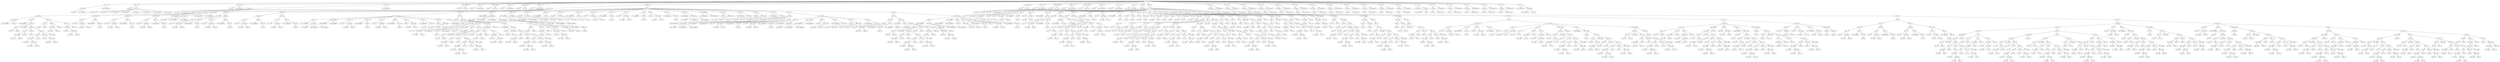 digraph G {
  rankdir=TB;
  "1 : and";
  "10 : bitvector7 5";
  "100 : bitvector7 1";
  "1000 : select";
  "1001 : next";
  "1002 : x5";
  "1003 : x4";
  "1004 : and";
  "1005 : subset";
  "1006 : ite";
  "1007 : =";
  "1008 : x6";
  "1009 : x5";
  "101 : bitvector7 6";
  "1010 : empty";
  "1011 : ite";
  "1012 : =";
  "1013 : select";
  "1014 : next";
  "1015 : x6";
  "1016 : x5";
  "1017 : set";
  "1018 : x6";
  "1019 : ite";
  "102 : <=";
  "1020 : =";
  "1021 : select";
  "1022 : next";
  "1023 : select";
  "1024 : next";
  "1025 : x6";
  "1026 : x5";
  "1027 : set";
  "1028 : x6";
  "1029 : select";
  "103 : select";
  "1030 : next";
  "1031 : x6";
  "1032 : empty";
  "1033 : LS_t";
  "1034 : or";
  "1035 : =";
  "1036 : x6";
  "1037 : x5";
  "1038 : =";
  "1039 : select";
  "104 : next";
  "1040 : next";
  "1041 : x6";
  "1042 : x5";
  "1043 : =";
  "1044 : select";
  "1045 : next";
  "1046 : select";
  "1047 : next";
  "1048 : x6";
  "1049 : x5";
  "105 : bitvector7 0";
  "1050 : =";
  "1051 : x2";
  "1052 : select";
  "1053 : next";
  "1054 : x6";
  "1055 : =";
  "1056 : footprint0";
  "1057 : union";
  "1058 : set";
  "1059 : x6";
  "106 : bitvector7 6";
  "1060 : ite";
  "1061 : =";
  "1062 : x6";
  "1063 : x5";
  "1064 : empty";
  "1065 : ite";
  "1066 : =";
  "1067 : select";
  "1068 : next";
  "1069 : x6";
  "107 : =";
  "1070 : x5";
  "1071 : set";
  "1072 : x6";
  "1073 : ite";
  "1074 : =";
  "1075 : select";
  "1076 : next";
  "1077 : select";
  "1078 : next";
  "1079 : x6";
  "108 : LS_t";
  "1080 : x5";
  "1081 : set";
  "1082 : x6";
  "1083 : select";
  "1084 : next";
  "1085 : x6";
  "1086 : empty";
  "1087 : disjoint";
  "1088 : set";
  "1089 : x6";
  "109 : set";
  "1090 : ite";
  "1091 : =";
  "1092 : x6";
  "1093 : x5";
  "1094 : empty";
  "1095 : ite";
  "1096 : =";
  "1097 : select";
  "1098 : next";
  "1099 : x6";
  "11 : bitvector7 6";
  "110 : bitvector7 0";
  "1100 : x5";
  "1101 : set";
  "1102 : x6";
  "1103 : ite";
  "1104 : =";
  "1105 : select";
  "1106 : next";
  "1107 : select";
  "1108 : next";
  "1109 : x6";
  "111 : bitvector7 1";
  "1110 : x5";
  "1111 : set";
  "1112 : x6";
  "1113 : select";
  "1114 : next";
  "1115 : x6";
  "1116 : empty";
  "1117 : or";
  "1118 : or";
  "1119 : and";
  "112 : bitvector7 2";
  "1120 : =";
  "1121 : x3";
  "1122 : select";
  "1123 : next";
  "1124 : x2";
  "1125 : =";
  "1126 : footprint0";
  "1127 : set";
  "1128 : x2";
  "1129 : =";
  "113 : bitvector7 3";
  "1130 : x6";
  "1131 : select";
  "1132 : next";
  "1133 : x4";
  "1134 : =";
  "1135 : footprint0";
  "1136 : set";
  "1137 : x4";
  "1138 : and";
  "1139 : =";
  "114 : bitvector7 4";
  "1140 : x2";
  "1141 : select";
  "1142 : next";
  "1143 : x1";
  "1144 : or";
  "1145 : =";
  "1146 : x3";
  "1147 : x4";
  "1148 : =";
  "1149 : select";
  "115 : bitvector7 5";
  "1150 : next";
  "1151 : x3";
  "1152 : x4";
  "1153 : =";
  "1154 : select";
  "1155 : next";
  "1156 : select";
  "1157 : next";
  "1158 : x3";
  "1159 : x4";
  "116 : bitvector7 6";
  "1160 : subset";
  "1161 : ite";
  "1162 : =";
  "1163 : x3";
  "1164 : x4";
  "1165 : empty";
  "1166 : ite";
  "1167 : =";
  "1168 : select";
  "1169 : next";
  "117 : bitvector7 7";
  "1170 : x3";
  "1171 : x4";
  "1172 : set";
  "1173 : x3";
  "1174 : ite";
  "1175 : =";
  "1176 : select";
  "1177 : next";
  "1178 : select";
  "1179 : next";
  "118 : <=";
  "1180 : x3";
  "1181 : x4";
  "1182 : set";
  "1183 : x3";
  "1184 : select";
  "1185 : next";
  "1186 : x3";
  "1187 : empty";
  "1188 : LS_t";
  "1189 : =";
  "119 : x6";
  "1190 : footprint0";
  "1191 : union";
  "1192 : set";
  "1193 : x1";
  "1194 : ite";
  "1195 : =";
  "1196 : x3";
  "1197 : x4";
  "1198 : empty";
  "1199 : ite";
  "12 : <=";
  "120 : bitvector7 6";
  "1200 : =";
  "1201 : select";
  "1202 : next";
  "1203 : x3";
  "1204 : x4";
  "1205 : set";
  "1206 : x3";
  "1207 : ite";
  "1208 : =";
  "1209 : select";
  "121 : member";
  "1210 : next";
  "1211 : select";
  "1212 : next";
  "1213 : x3";
  "1214 : x4";
  "1215 : set";
  "1216 : x3";
  "1217 : select";
  "1218 : next";
  "1219 : x3";
  "122 : x6";
  "1220 : empty";
  "1221 : disjoint";
  "1222 : ite";
  "1223 : =";
  "1224 : x3";
  "1225 : x4";
  "1226 : empty";
  "1227 : ite";
  "1228 : =";
  "1229 : select";
  "123 : LS_t";
  "1230 : next";
  "1231 : x3";
  "1232 : x4";
  "1233 : set";
  "1234 : x3";
  "1235 : ite";
  "1236 : =";
  "1237 : select";
  "1238 : next";
  "1239 : select";
  "124 : <=";
  "1240 : next";
  "1241 : x3";
  "1242 : x4";
  "1243 : set";
  "1244 : x3";
  "1245 : select";
  "1246 : next";
  "1247 : x3";
  "1248 : empty";
  "1249 : set";
  "125 : x5";
  "1250 : x1";
  "1251 : or";
  "1252 : and";
  "1253 : or";
  "1254 : =";
  "1255 : x2";
  "1256 : x6";
  "1257 : =";
  "1258 : select";
  "1259 : next";
  "126 : bitvector7 6";
  "1260 : x2";
  "1261 : x6";
  "1262 : =";
  "1263 : select";
  "1264 : next";
  "1265 : select";
  "1266 : next";
  "1267 : x2";
  "1268 : x6";
  "1269 : subset";
  "127 : member";
  "1270 : ite";
  "1271 : =";
  "1272 : x2";
  "1273 : x6";
  "1274 : empty";
  "1275 : ite";
  "1276 : =";
  "1277 : select";
  "1278 : next";
  "1279 : x2";
  "128 : x5";
  "1280 : x6";
  "1281 : set";
  "1282 : x2";
  "1283 : ite";
  "1284 : =";
  "1285 : select";
  "1286 : next";
  "1287 : select";
  "1288 : next";
  "1289 : x2";
  "129 : LS_t";
  "1290 : x6";
  "1291 : set";
  "1292 : x2";
  "1293 : select";
  "1294 : next";
  "1295 : x2";
  "1296 : empty";
  "1297 : LS_t";
  "1298 : =";
  "1299 : x6";
  "13 : select";
  "130 : <=";
  "1300 : select";
  "1301 : next";
  "1302 : x5";
  "1303 : =";
  "1304 : footprint0";
  "1305 : union";
  "1306 : set";
  "1307 : x5";
  "1308 : ite";
  "1309 : =";
  "131 : x4";
  "1310 : x2";
  "1311 : x6";
  "1312 : empty";
  "1313 : ite";
  "1314 : =";
  "1315 : select";
  "1316 : next";
  "1317 : x2";
  "1318 : x6";
  "1319 : set";
  "132 : bitvector7 6";
  "1320 : x2";
  "1321 : ite";
  "1322 : =";
  "1323 : select";
  "1324 : next";
  "1325 : select";
  "1326 : next";
  "1327 : x2";
  "1328 : x6";
  "1329 : set";
  "133 : member";
  "1330 : x2";
  "1331 : select";
  "1332 : next";
  "1333 : x2";
  "1334 : empty";
  "1335 : disjoint";
  "1336 : set";
  "1337 : x5";
  "1338 : ite";
  "1339 : =";
  "134 : x4";
  "1340 : x2";
  "1341 : x6";
  "1342 : empty";
  "1343 : ite";
  "1344 : =";
  "1345 : select";
  "1346 : next";
  "1347 : x2";
  "1348 : x6";
  "1349 : set";
  "135 : LS_t";
  "1350 : x2";
  "1351 : ite";
  "1352 : =";
  "1353 : select";
  "1354 : next";
  "1355 : select";
  "1356 : next";
  "1357 : x2";
  "1358 : x6";
  "1359 : set";
  "136 : <=";
  "1360 : x2";
  "1361 : select";
  "1362 : next";
  "1363 : x2";
  "1364 : empty";
  "1365 : and";
  "1366 : =";
  "1367 : x5";
  "1368 : select";
  "1369 : next";
  "137 : x3";
  "1370 : x6";
  "1371 : =";
  "1372 : x1";
  "1373 : select";
  "1374 : next";
  "1375 : x4";
  "1376 : =";
  "1377 : footprint0";
  "1378 : set";
  "1379 : x4";
  "138 : bitvector7 6";
  "1380 : x6";
  "1381 : disjoint";
  "1382 : set";
  "1383 : x4";
  "1384 : set";
  "1385 : x6";
  "1386 : or";
  "1387 : and";
  "1388 : or";
  "1389 : and";
  "139 : member";
  "1390 : subset";
  "1391 : footprint0";
  "1392 : LS_t";
  "1393 : =";
  "1394 : footprint0";
  "1395 : ite";
  "1396 : =";
  "1397 : x3";
  "1398 : x6";
  "1399 : empty";
  "14 : top";
  "140 : x3";
  "1400 : ite";
  "1401 : =";
  "1402 : select";
  "1403 : next";
  "1404 : x3";
  "1405 : x6";
  "1406 : set";
  "1407 : x3";
  "1408 : ite";
  "1409 : =";
  "141 : LS_t";
  "1410 : select";
  "1411 : next";
  "1412 : select";
  "1413 : next";
  "1414 : x3";
  "1415 : x6";
  "1416 : set";
  "1417 : x3";
  "1418 : select";
  "1419 : next";
  "142 : <=";
  "1420 : x3";
  "1421 : empty";
  "1422 : or";
  "1423 : =";
  "1424 : x3";
  "1425 : x6";
  "1426 : =";
  "1427 : select";
  "1428 : next";
  "1429 : x3";
  "143 : x2";
  "1430 : x6";
  "1431 : =";
  "1432 : select";
  "1433 : next";
  "1434 : select";
  "1435 : next";
  "1436 : x3";
  "1437 : x6";
  "1438 : and";
  "1439 : =";
  "144 : bitvector7 6";
  "1440 : x4";
  "1441 : select";
  "1442 : next";
  "1443 : x3";
  "1444 : =";
  "1445 : footprint0";
  "1446 : set";
  "1447 : x3";
  "1448 : or";
  "1449 : and";
  "145 : member";
  "1450 : =";
  "1451 : x3";
  "1452 : select";
  "1453 : next";
  "1454 : x1";
  "1455 : =";
  "1456 : footprint0";
  "1457 : set";
  "1458 : x1";
  "1459 : and";
  "146 : x2";
  "1460 : =";
  "1461 : x5";
  "1462 : select";
  "1463 : next";
  "1464 : x5";
  "1465 : =";
  "1466 : footprint0";
  "1467 : set";
  "1468 : x5";
  "1469 : =";
  "147 : LS_t";
  "1470 : footprint0";
  "1471 : union";
  "1472 : empty";
  "1473 : footprint20";
  "1474 : footprint23";
  "1475 : disjoint";
  "1476 : footprint20";
  "1477 : footprint23";
  "1478 : or";
  "1479 : and";
  "148 : <=";
  "1480 : =";
  "1481 : x4";
  "1482 : select";
  "1483 : next";
  "1484 : x2";
  "1485 : =";
  "1486 : footprint23";
  "1487 : set";
  "1488 : x2";
  "1489 : and";
  "149 : x1";
  "1490 : =";
  "1491 : x2";
  "1492 : select";
  "1493 : next";
  "1494 : x6";
  "1495 : =";
  "1496 : footprint23";
  "1497 : set";
  "1498 : x6";
  "1499 : or";
  "15 : bitvector7 4";
  "150 : bitvector7 6";
  "1500 : and";
  "1501 : =";
  "1502 : x5";
  "1503 : select";
  "1504 : next";
  "1505 : x4";
  "1506 : =";
  "1507 : footprint20";
  "1508 : set";
  "1509 : x4";
  "151 : member";
  "1510 : and";
  "1511 : =";
  "1512 : x2";
  "1513 : select";
  "1514 : next";
  "1515 : x3";
  "1516 : =";
  "1517 : footprint20";
  "1518 : set";
  "1519 : x3";
  "152 : x1";
  "1520 : or";
  "1521 : and";
  "1522 : =";
  "1523 : footprint0";
  "1524 : union";
  "1525 : empty";
  "1526 : footprint5";
  "1527 : footprint8";
  "1528 : disjoint";
  "1529 : footprint5";
  "153 : LS_t";
  "1530 : footprint8";
  "1531 : =";
  "1532 : x1";
  "1533 : select";
  "1534 : next";
  "1535 : x3";
  "1536 : =";
  "1537 : footprint8";
  "1538 : set";
  "1539 : x3";
  "154 : <=";
  "1540 : =";
  "1541 : x2";
  "1542 : select";
  "1543 : next";
  "1544 : x1";
  "1545 : =";
  "1546 : footprint8";
  "1547 : set";
  "1548 : x1";
  "1549 : =";
  "155 : nil";
  "1550 : x2";
  "1551 : select";
  "1552 : next";
  "1553 : x4";
  "1554 : =";
  "1555 : footprint5";
  "1556 : set";
  "1557 : x4";
  "1558 : =";
  "1559 : x1";
  "156 : bitvector7 6";
  "1560 : select";
  "1561 : next";
  "1562 : x3";
  "1563 : =";
  "1564 : footprint5";
  "1565 : set";
  "1566 : x3";
  "1567 : or";
  "1568 : or";
  "1569 : and";
  "157 : =";
  "1570 : =";
  "1571 : x5";
  "1572 : select";
  "1573 : next";
  "1574 : x3";
  "1575 : =";
  "1576 : footprint0";
  "1577 : set";
  "1578 : x3";
  "1579 : and";
  "158 : nil";
  "1580 : subset";
  "1581 : footprint0";
  "1582 : LS_t";
  "1583 : =";
  "1584 : footprint0";
  "1585 : ite";
  "1586 : =";
  "1587 : x2";
  "1588 : x6";
  "1589 : empty";
  "159 : bitvector7 0";
  "1590 : ite";
  "1591 : =";
  "1592 : select";
  "1593 : next";
  "1594 : x2";
  "1595 : x6";
  "1596 : set";
  "1597 : x2";
  "1598 : ite";
  "1599 : =";
  "16 : bitvector7 6";
  "160 : =";
  "1600 : select";
  "1601 : next";
  "1602 : select";
  "1603 : next";
  "1604 : x2";
  "1605 : x6";
  "1606 : set";
  "1607 : x2";
  "1608 : select";
  "1609 : next";
  "161 : nil";
  "1610 : x2";
  "1611 : empty";
  "1612 : or";
  "1613 : =";
  "1614 : x2";
  "1615 : x6";
  "1616 : =";
  "1617 : select";
  "1618 : next";
  "1619 : x2";
  "162 : select";
  "1620 : x6";
  "1621 : =";
  "1622 : select";
  "1623 : next";
  "1624 : select";
  "1625 : next";
  "1626 : x2";
  "1627 : x6";
  "1628 : and";
  "1629 : subset";
  "163 : next";
  "1630 : footprint0";
  "1631 : LS_t";
  "1632 : =";
  "1633 : footprint0";
  "1634 : ite";
  "1635 : =";
  "1636 : x6";
  "1637 : x3";
  "1638 : empty";
  "1639 : ite";
  "164 : nil";
  "1640 : =";
  "1641 : select";
  "1642 : next";
  "1643 : x6";
  "1644 : x3";
  "1645 : set";
  "1646 : x6";
  "1647 : ite";
  "1648 : =";
  "1649 : select";
  "165 : not";
  "1650 : next";
  "1651 : select";
  "1652 : next";
  "1653 : x6";
  "1654 : x3";
  "1655 : set";
  "1656 : x6";
  "1657 : select";
  "1658 : next";
  "1659 : x6";
  "166 : member";
  "1660 : empty";
  "1661 : or";
  "1662 : =";
  "1663 : x6";
  "1664 : x3";
  "1665 : =";
  "1666 : select";
  "1667 : next";
  "1668 : x6";
  "1669 : x3";
  "167 : nil";
  "1670 : =";
  "1671 : select";
  "1672 : next";
  "1673 : select";
  "1674 : next";
  "1675 : x6";
  "1676 : x3";
  "1677 : =";
  "1678 : x3";
  "1679 : select";
  "168 : footprint0";
  "1680 : next";
  "1681 : x2";
  "1682 : =";
  "1683 : footprint0";
  "1684 : set";
  "1685 : x2";
  "1686 : and";
  "1687 : =";
  "1688 : footprint0";
  "1689 : union";
  "169 : not";
  "1690 : empty";
  "1691 : footprint58";
  "1692 : footprint59";
  "1693 : footprint60";
  "1694 : and";
  "1695 : disjoint";
  "1696 : union";
  "1697 : empty";
  "1698 : footprint58";
  "1699 : footprint59";
  "17 : <=";
  "170 : and";
  "1700 : footprint60";
  "1701 : disjoint";
  "1702 : footprint58";
  "1703 : footprint59";
  "1704 : =";
  "1705 : x4";
  "1706 : select";
  "1707 : next";
  "1708 : x3";
  "1709 : =";
  "171 : =";
  "1710 : footprint60";
  "1711 : set";
  "1712 : x3";
  "1713 : =";
  "1714 : x4";
  "1715 : select";
  "1716 : next";
  "1717 : x4";
  "1718 : =";
  "1719 : footprint59";
  "172 : x5";
  "1720 : set";
  "1721 : x4";
  "1722 : =";
  "1723 : x2";
  "1724 : select";
  "1725 : next";
  "1726 : x3";
  "1727 : =";
  "1728 : footprint58";
  "1729 : set";
  "173 : select";
  "1730 : x3";
  "1731 : =";
  "1732 : x4";
  "1733 : select";
  "1734 : next";
  "1735 : x3";
  "1736 : =";
  "1737 : footprint0";
  "1738 : set";
  "1739 : x3";
  "174 : next";
  "1740 : =";
  "1741 : x5";
  "1742 : select";
  "1743 : next";
  "1744 : x1";
  "1745 : =";
  "1746 : footprint0";
  "1747 : set";
  "1748 : x1";
  "1749 : =";
  "175 : x1";
  "1750 : footprint0";
  "1751 : union";
  "1752 : empty";
  "1753 : footprint52";
  "1754 : footprint53";
  "1755 : disjoint";
  "1756 : footprint52";
  "1757 : footprint53";
  "1758 : =";
  "1759 : x5";
  "176 : =";
  "1760 : select";
  "1761 : next";
  "1762 : x4";
  "1763 : =";
  "1764 : footprint53";
  "1765 : set";
  "1766 : x4";
  "1767 : =";
  "1768 : x1";
  "1769 : select";
  "177 : footprint0";
  "1770 : next";
  "1771 : x5";
  "1772 : =";
  "1773 : footprint52";
  "1774 : set";
  "1775 : x5";
  "1776 : or";
  "1777 : and";
  "1778 : =";
  "1779 : footprint0";
  "178 : set";
  "1780 : union";
  "1781 : empty";
  "1782 : footprint44";
  "1783 : footprint45";
  "1784 : disjoint";
  "1785 : footprint44";
  "1786 : footprint45";
  "1787 : =";
  "1788 : x2";
  "1789 : select";
  "179 : x1";
  "1790 : next";
  "1791 : x1";
  "1792 : =";
  "1793 : footprint45";
  "1794 : set";
  "1795 : x1";
  "1796 : =";
  "1797 : x6";
  "1798 : select";
  "1799 : next";
  "18 : select";
  "180 : =";
  "1800 : x3";
  "1801 : =";
  "1802 : footprint44";
  "1803 : set";
  "1804 : x3";
  "1805 : and";
  "1806 : =";
  "1807 : footprint0";
  "1808 : union";
  "1809 : empty";
  "181 : x5";
  "1810 : footprint47";
  "1811 : footprint48";
  "1812 : disjoint";
  "1813 : footprint47";
  "1814 : footprint48";
  "1815 : =";
  "1816 : x6";
  "1817 : select";
  "1818 : next";
  "1819 : x4";
  "182 : select";
  "1820 : =";
  "1821 : footprint48";
  "1822 : set";
  "1823 : x4";
  "1824 : =";
  "1825 : x6";
  "1826 : select";
  "1827 : next";
  "1828 : x4";
  "1829 : =";
  "183 : next";
  "1830 : footprint47";
  "1831 : set";
  "1832 : x4";
  "1833 : or";
  "1834 : or";
  "1835 : and";
  "1836 : =";
  "1837 : x1";
  "1838 : select";
  "1839 : next";
  "184 : x6";
  "1840 : x1";
  "1841 : =";
  "1842 : footprint0";
  "1843 : set";
  "1844 : x1";
  "1845 : and";
  "1846 : subset";
  "1847 : footprint0";
  "1848 : LS_t";
  "1849 : =";
  "185 : =";
  "1850 : footprint0";
  "1851 : ite";
  "1852 : =";
  "1853 : x4";
  "1854 : x6";
  "1855 : empty";
  "1856 : ite";
  "1857 : =";
  "1858 : select";
  "1859 : next";
  "186 : footprint0";
  "1860 : x4";
  "1861 : x6";
  "1862 : set";
  "1863 : x4";
  "1864 : ite";
  "1865 : =";
  "1866 : select";
  "1867 : next";
  "1868 : select";
  "1869 : next";
  "187 : set";
  "1870 : x4";
  "1871 : x6";
  "1872 : set";
  "1873 : x4";
  "1874 : select";
  "1875 : next";
  "1876 : x4";
  "1877 : empty";
  "1878 : or";
  "1879 : =";
  "188 : x6";
  "1880 : x4";
  "1881 : x6";
  "1882 : =";
  "1883 : select";
  "1884 : next";
  "1885 : x4";
  "1886 : x6";
  "1887 : =";
  "1888 : select";
  "1889 : next";
  "189 : =";
  "1890 : select";
  "1891 : next";
  "1892 : x4";
  "1893 : x6";
  "1894 : and";
  "1895 : =";
  "1896 : footprint0";
  "1897 : union";
  "1898 : empty";
  "1899 : footprint40";
  "19 : top";
  "190 : x2";
  "1900 : footprint41";
  "1901 : disjoint";
  "1902 : footprint40";
  "1903 : footprint41";
  "1904 : =";
  "1905 : x3";
  "1906 : select";
  "1907 : next";
  "1908 : x5";
  "1909 : =";
  "191 : select";
  "1910 : footprint41";
  "1911 : set";
  "1912 : x5";
  "1913 : =";
  "1914 : x1";
  "1915 : select";
  "1916 : next";
  "1917 : x2";
  "1918 : =";
  "1919 : footprint40";
  "192 : next";
  "1920 : set";
  "1921 : x2";
  "193 : x3";
  "194 : =";
  "195 : footprint0";
  "196 : set";
  "197 : x3";
  "198 : or";
  "199 : and";
  "2 : <=";
  "20 : bitvector7 3";
  "200 : =";
  "201 : x1";
  "202 : select";
  "203 : next";
  "204 : x3";
  "205 : =";
  "206 : footprint0";
  "207 : set";
  "208 : x3";
  "209 : and";
  "21 : bitvector7 6";
  "210 : subset";
  "211 : footprint0";
  "212 : LS_t";
  "213 : =";
  "214 : footprint0";
  "215 : ite";
  "216 : =";
  "217 : x3";
  "218 : x6";
  "219 : empty";
  "22 : <=";
  "220 : ite";
  "221 : =";
  "222 : select";
  "223 : next";
  "224 : x3";
  "225 : x6";
  "226 : set";
  "227 : x3";
  "228 : ite";
  "229 : =";
  "23 : select";
  "230 : select";
  "231 : next";
  "232 : select";
  "233 : next";
  "234 : x3";
  "235 : x6";
  "236 : set";
  "237 : x3";
  "238 : select";
  "239 : next";
  "24 : top";
  "240 : x3";
  "241 : empty";
  "242 : or";
  "243 : =";
  "244 : x3";
  "245 : x6";
  "246 : =";
  "247 : select";
  "248 : next";
  "249 : x3";
  "25 : bitvector7 2";
  "250 : x6";
  "251 : =";
  "252 : select";
  "253 : next";
  "254 : select";
  "255 : next";
  "256 : x3";
  "257 : x6";
  "258 : =";
  "259 : x6";
  "26 : bitvector7 6";
  "260 : select";
  "261 : next";
  "262 : x2";
  "263 : =";
  "264 : footprint0";
  "265 : set";
  "266 : x2";
  "267 : =";
  "268 : x1";
  "269 : select";
  "27 : <=";
  "270 : next";
  "271 : x1";
  "272 : =";
  "273 : footprint0";
  "274 : set";
  "275 : x1";
  "276 : =";
  "277 : set";
  "278 : x1";
  "279 : set";
  "28 : select";
  "280 : x6";
  "281 : =";
  "282 : x2";
  "283 : select";
  "284 : next";
  "285 : x6";
  "286 : =";
  "287 : x4";
  "288 : select";
  "289 : next";
  "29 : top";
  "290 : x1";
  "291 : =";
  "292 : set";
  "293 : x4";
  "294 : set";
  "295 : x5";
  "296 : =";
  "297 : x5";
  "298 : select";
  "299 : next";
  "3 : select";
  "30 : bitvector7 1";
  "300 : x5";
  "301 : =";
  "302 : x2";
  "303 : select";
  "304 : next";
  "305 : x4";
  "306 : or";
  "307 : and";
  "308 : or";
  "309 : =";
  "31 : bitvector7 6";
  "310 : x5";
  "311 : x6";
  "312 : =";
  "313 : select";
  "314 : next";
  "315 : x5";
  "316 : x6";
  "317 : =";
  "318 : select";
  "319 : next";
  "32 : <=";
  "320 : select";
  "321 : next";
  "322 : x5";
  "323 : x6";
  "324 : =";
  "325 : union";
  "326 : set";
  "327 : x5";
  "328 : ite";
  "329 : =";
  "33 : select";
  "330 : x1";
  "331 : x5";
  "332 : empty";
  "333 : ite";
  "334 : =";
  "335 : select";
  "336 : next";
  "337 : x1";
  "338 : x5";
  "339 : set";
  "34 : top";
  "340 : x1";
  "341 : ite";
  "342 : =";
  "343 : select";
  "344 : next";
  "345 : select";
  "346 : next";
  "347 : x1";
  "348 : x5";
  "349 : set";
  "35 : bitvector7 0";
  "350 : x1";
  "351 : select";
  "352 : next";
  "353 : x1";
  "354 : empty";
  "355 : ite";
  "356 : =";
  "357 : x5";
  "358 : x6";
  "359 : empty";
  "36 : bitvector7 6";
  "360 : ite";
  "361 : =";
  "362 : select";
  "363 : next";
  "364 : x5";
  "365 : x6";
  "366 : set";
  "367 : x5";
  "368 : ite";
  "369 : =";
  "37 : <=";
  "370 : select";
  "371 : next";
  "372 : select";
  "373 : next";
  "374 : x5";
  "375 : x6";
  "376 : set";
  "377 : x5";
  "378 : select";
  "379 : next";
  "38 : select";
  "380 : x5";
  "381 : empty";
  "382 : subset";
  "383 : union";
  "384 : set";
  "385 : x5";
  "386 : ite";
  "387 : =";
  "388 : x1";
  "389 : x5";
  "39 : prev";
  "390 : empty";
  "391 : ite";
  "392 : =";
  "393 : select";
  "394 : next";
  "395 : x1";
  "396 : x5";
  "397 : set";
  "398 : x1";
  "399 : ite";
  "4 : top";
  "40 : bitvector7 6";
  "400 : =";
  "401 : select";
  "402 : next";
  "403 : select";
  "404 : next";
  "405 : x1";
  "406 : x5";
  "407 : set";
  "408 : x1";
  "409 : select";
  "41 : bitvector7 6";
  "410 : next";
  "411 : x1";
  "412 : empty";
  "413 : LS_t";
  "414 : and";
  "415 : =";
  "416 : union";
  "417 : set";
  "418 : x5";
  "419 : ite";
  "42 : <=";
  "420 : =";
  "421 : x1";
  "422 : x5";
  "423 : empty";
  "424 : ite";
  "425 : =";
  "426 : select";
  "427 : next";
  "428 : x1";
  "429 : x5";
  "43 : select";
  "430 : set";
  "431 : x1";
  "432 : ite";
  "433 : =";
  "434 : select";
  "435 : next";
  "436 : select";
  "437 : next";
  "438 : x1";
  "439 : x5";
  "44 : prev";
  "440 : set";
  "441 : x1";
  "442 : select";
  "443 : next";
  "444 : x1";
  "445 : empty";
  "446 : set";
  "447 : x4";
  "448 : =";
  "449 : x1";
  "45 : bitvector7 5";
  "450 : select";
  "451 : next";
  "452 : x4";
  "453 : disjoint";
  "454 : set";
  "455 : x5";
  "456 : ite";
  "457 : =";
  "458 : x1";
  "459 : x5";
  "46 : bitvector7 6";
  "460 : empty";
  "461 : ite";
  "462 : =";
  "463 : select";
  "464 : next";
  "465 : x1";
  "466 : x5";
  "467 : set";
  "468 : x1";
  "469 : ite";
  "47 : <=";
  "470 : =";
  "471 : select";
  "472 : next";
  "473 : select";
  "474 : next";
  "475 : x1";
  "476 : x5";
  "477 : set";
  "478 : x1";
  "479 : select";
  "48 : select";
  "480 : next";
  "481 : x1";
  "482 : empty";
  "483 : =";
  "484 : x6";
  "485 : select";
  "486 : next";
  "487 : x5";
  "488 : subset";
  "489 : ite";
  "49 : prev";
  "490 : =";
  "491 : x1";
  "492 : x5";
  "493 : empty";
  "494 : ite";
  "495 : =";
  "496 : select";
  "497 : next";
  "498 : x1";
  "499 : x5";
  "5 : bitvector7 6";
  "50 : bitvector7 4";
  "500 : set";
  "501 : x1";
  "502 : ite";
  "503 : =";
  "504 : select";
  "505 : next";
  "506 : select";
  "507 : next";
  "508 : x1";
  "509 : x5";
  "51 : bitvector7 6";
  "510 : set";
  "511 : x1";
  "512 : select";
  "513 : next";
  "514 : x1";
  "515 : empty";
  "516 : LS_t";
  "517 : or";
  "518 : =";
  "519 : x1";
  "52 : <=";
  "520 : x5";
  "521 : =";
  "522 : select";
  "523 : next";
  "524 : x1";
  "525 : x5";
  "526 : =";
  "527 : select";
  "528 : next";
  "529 : select";
  "53 : select";
  "530 : next";
  "531 : x1";
  "532 : x5";
  "533 : =";
  "534 : footprint0";
  "535 : union";
  "536 : set";
  "537 : x4";
  "538 : x1";
  "539 : union";
  "54 : prev";
  "540 : set";
  "541 : x5";
  "542 : ite";
  "543 : =";
  "544 : x1";
  "545 : x5";
  "546 : empty";
  "547 : ite";
  "548 : =";
  "549 : select";
  "55 : bitvector7 3";
  "550 : next";
  "551 : x1";
  "552 : x5";
  "553 : set";
  "554 : x1";
  "555 : ite";
  "556 : =";
  "557 : select";
  "558 : next";
  "559 : select";
  "56 : bitvector7 6";
  "560 : next";
  "561 : x1";
  "562 : x5";
  "563 : set";
  "564 : x1";
  "565 : select";
  "566 : next";
  "567 : x1";
  "568 : empty";
  "569 : and";
  "57 : <=";
  "570 : disjoint";
  "571 : union";
  "572 : set";
  "573 : x4";
  "574 : union";
  "575 : set";
  "576 : x5";
  "577 : ite";
  "578 : =";
  "579 : x1";
  "58 : select";
  "580 : x5";
  "581 : empty";
  "582 : ite";
  "583 : =";
  "584 : select";
  "585 : next";
  "586 : x1";
  "587 : x5";
  "588 : set";
  "589 : x1";
  "59 : prev";
  "590 : ite";
  "591 : =";
  "592 : select";
  "593 : next";
  "594 : select";
  "595 : next";
  "596 : x1";
  "597 : x5";
  "598 : set";
  "599 : x1";
  "6 : bitvector7 6";
  "60 : bitvector7 2";
  "600 : select";
  "601 : next";
  "602 : x1";
  "603 : empty";
  "604 : set";
  "605 : x1";
  "606 : disjoint";
  "607 : union";
  "608 : set";
  "609 : x5";
  "61 : bitvector7 6";
  "610 : ite";
  "611 : =";
  "612 : x1";
  "613 : x5";
  "614 : empty";
  "615 : ite";
  "616 : =";
  "617 : select";
  "618 : next";
  "619 : x1";
  "62 : <=";
  "620 : x5";
  "621 : set";
  "622 : x1";
  "623 : ite";
  "624 : =";
  "625 : select";
  "626 : next";
  "627 : select";
  "628 : next";
  "629 : x1";
  "63 : select";
  "630 : x5";
  "631 : set";
  "632 : x1";
  "633 : select";
  "634 : next";
  "635 : x1";
  "636 : empty";
  "637 : set";
  "638 : x4";
  "639 : or";
  "64 : prev";
  "640 : or";
  "641 : or";
  "642 : or";
  "643 : and";
  "644 : =";
  "645 : x5";
  "646 : select";
  "647 : next";
  "648 : x4";
  "649 : =";
  "65 : bitvector7 1";
  "650 : footprint0";
  "651 : set";
  "652 : x4";
  "653 : and";
  "654 : =";
  "655 : x2";
  "656 : select";
  "657 : next";
  "658 : x3";
  "659 : =";
  "66 : bitvector7 6";
  "660 : footprint0";
  "661 : set";
  "662 : x3";
  "663 : or";
  "664 : and";
  "665 : =";
  "666 : x3";
  "667 : select";
  "668 : next";
  "669 : x4";
  "67 : <=";
  "670 : =";
  "671 : footprint0";
  "672 : set";
  "673 : x4";
  "674 : and";
  "675 : =";
  "676 : x4";
  "677 : select";
  "678 : next";
  "679 : x6";
  "68 : select";
  "680 : =";
  "681 : footprint0";
  "682 : set";
  "683 : x6";
  "684 : or";
  "685 : and";
  "686 : or";
  "687 : and";
  "688 : subset";
  "689 : ite";
  "69 : prev";
  "690 : =";
  "691 : x5";
  "692 : x4";
  "693 : empty";
  "694 : ite";
  "695 : =";
  "696 : select";
  "697 : next";
  "698 : x5";
  "699 : x4";
  "7 : <=";
  "70 : bitvector7 0";
  "700 : set";
  "701 : x5";
  "702 : ite";
  "703 : =";
  "704 : select";
  "705 : next";
  "706 : select";
  "707 : next";
  "708 : x5";
  "709 : x4";
  "71 : bitvector7 6";
  "710 : set";
  "711 : x5";
  "712 : select";
  "713 : next";
  "714 : x5";
  "715 : empty";
  "716 : LS_t";
  "717 : or";
  "718 : =";
  "719 : x5";
  "72 : <=";
  "720 : x4";
  "721 : =";
  "722 : select";
  "723 : next";
  "724 : x5";
  "725 : x4";
  "726 : =";
  "727 : select";
  "728 : next";
  "729 : select";
  "73 : select";
  "730 : next";
  "731 : x5";
  "732 : x4";
  "733 : and";
  "734 : subset";
  "735 : ite";
  "736 : =";
  "737 : x5";
  "738 : x4";
  "739 : empty";
  "74 : next";
  "740 : ite";
  "741 : =";
  "742 : select";
  "743 : next";
  "744 : x5";
  "745 : x4";
  "746 : set";
  "747 : x5";
  "748 : ite";
  "749 : =";
  "75 : bitvector7 6";
  "750 : select";
  "751 : next";
  "752 : select";
  "753 : next";
  "754 : x5";
  "755 : x4";
  "756 : set";
  "757 : x5";
  "758 : select";
  "759 : next";
  "76 : bitvector7 6";
  "760 : x5";
  "761 : empty";
  "762 : LS_t";
  "763 : =";
  "764 : ite";
  "765 : =";
  "766 : x5";
  "767 : x4";
  "768 : empty";
  "769 : ite";
  "77 : <=";
  "770 : =";
  "771 : select";
  "772 : next";
  "773 : x5";
  "774 : x4";
  "775 : set";
  "776 : x5";
  "777 : ite";
  "778 : =";
  "779 : select";
  "78 : select";
  "780 : next";
  "781 : select";
  "782 : next";
  "783 : x5";
  "784 : x4";
  "785 : set";
  "786 : x5";
  "787 : select";
  "788 : next";
  "789 : x5";
  "79 : next";
  "790 : empty";
  "791 : ite";
  "792 : =";
  "793 : x6";
  "794 : x5";
  "795 : empty";
  "796 : ite";
  "797 : =";
  "798 : select";
  "799 : next";
  "8 : select";
  "80 : bitvector7 5";
  "800 : x6";
  "801 : x5";
  "802 : set";
  "803 : x6";
  "804 : ite";
  "805 : =";
  "806 : select";
  "807 : next";
  "808 : select";
  "809 : next";
  "81 : bitvector7 6";
  "810 : x6";
  "811 : x5";
  "812 : set";
  "813 : x6";
  "814 : select";
  "815 : next";
  "816 : x6";
  "817 : empty";
  "818 : or";
  "819 : =";
  "82 : <=";
  "820 : x6";
  "821 : x5";
  "822 : =";
  "823 : select";
  "824 : next";
  "825 : x6";
  "826 : x5";
  "827 : =";
  "828 : select";
  "829 : next";
  "83 : select";
  "830 : select";
  "831 : next";
  "832 : x6";
  "833 : x5";
  "834 : =";
  "835 : x2";
  "836 : select";
  "837 : next";
  "838 : x6";
  "839 : =";
  "84 : next";
  "840 : footprint0";
  "841 : union";
  "842 : set";
  "843 : x6";
  "844 : ite";
  "845 : =";
  "846 : x5";
  "847 : x4";
  "848 : empty";
  "849 : ite";
  "85 : bitvector7 4";
  "850 : =";
  "851 : select";
  "852 : next";
  "853 : x5";
  "854 : x4";
  "855 : set";
  "856 : x5";
  "857 : ite";
  "858 : =";
  "859 : select";
  "86 : bitvector7 6";
  "860 : next";
  "861 : select";
  "862 : next";
  "863 : x5";
  "864 : x4";
  "865 : set";
  "866 : x5";
  "867 : select";
  "868 : next";
  "869 : x5";
  "87 : <=";
  "870 : empty";
  "871 : disjoint";
  "872 : set";
  "873 : x6";
  "874 : ite";
  "875 : =";
  "876 : x5";
  "877 : x4";
  "878 : empty";
  "879 : ite";
  "88 : select";
  "880 : =";
  "881 : select";
  "882 : next";
  "883 : x5";
  "884 : x4";
  "885 : set";
  "886 : x5";
  "887 : ite";
  "888 : =";
  "889 : select";
  "89 : next";
  "890 : next";
  "891 : select";
  "892 : next";
  "893 : x5";
  "894 : x4";
  "895 : set";
  "896 : x5";
  "897 : select";
  "898 : next";
  "899 : x5";
  "9 : top";
  "90 : bitvector7 3";
  "900 : empty";
  "901 : and";
  "902 : or";
  "903 : and";
  "904 : subset";
  "905 : ite";
  "906 : =";
  "907 : x6";
  "908 : x5";
  "909 : empty";
  "91 : bitvector7 6";
  "910 : ite";
  "911 : =";
  "912 : select";
  "913 : next";
  "914 : x6";
  "915 : x5";
  "916 : set";
  "917 : x6";
  "918 : ite";
  "919 : =";
  "92 : <=";
  "920 : select";
  "921 : next";
  "922 : select";
  "923 : next";
  "924 : x6";
  "925 : x5";
  "926 : set";
  "927 : x6";
  "928 : select";
  "929 : next";
  "93 : select";
  "930 : x6";
  "931 : empty";
  "932 : LS_t";
  "933 : =";
  "934 : ite";
  "935 : =";
  "936 : x6";
  "937 : x5";
  "938 : empty";
  "939 : ite";
  "94 : next";
  "940 : =";
  "941 : select";
  "942 : next";
  "943 : x6";
  "944 : x5";
  "945 : set";
  "946 : x6";
  "947 : ite";
  "948 : =";
  "949 : select";
  "95 : bitvector7 2";
  "950 : next";
  "951 : select";
  "952 : next";
  "953 : x6";
  "954 : x5";
  "955 : set";
  "956 : x6";
  "957 : select";
  "958 : next";
  "959 : x6";
  "96 : bitvector7 6";
  "960 : empty";
  "961 : ite";
  "962 : =";
  "963 : x5";
  "964 : x4";
  "965 : empty";
  "966 : ite";
  "967 : =";
  "968 : select";
  "969 : next";
  "97 : <=";
  "970 : x5";
  "971 : x4";
  "972 : set";
  "973 : x5";
  "974 : ite";
  "975 : =";
  "976 : select";
  "977 : next";
  "978 : select";
  "979 : next";
  "98 : select";
  "980 : x5";
  "981 : x4";
  "982 : set";
  "983 : x5";
  "984 : select";
  "985 : next";
  "986 : x5";
  "987 : empty";
  "988 : or";
  "989 : =";
  "99 : next";
  "990 : x5";
  "991 : x4";
  "992 : =";
  "993 : select";
  "994 : next";
  "995 : x5";
  "996 : x4";
  "997 : =";
  "998 : select";
  "999 : next";
  
  
  "1 : and" -> "102 : <=";
  "1 : and" -> "107 : =";
  "1 : and" -> "118 : <=";
  "1 : and" -> "12 : <=";
  "1 : and" -> "121 : member";
  "1 : and" -> "124 : <=";
  "1 : and" -> "127 : member";
  "1 : and" -> "130 : <=";
  "1 : and" -> "133 : member";
  "1 : and" -> "136 : <=";
  "1 : and" -> "1386 : or";
  "1 : and" -> "139 : member";
  "1 : and" -> "142 : <=";
  "1 : and" -> "145 : member";
  "1 : and" -> "148 : <=";
  "1 : and" -> "151 : member";
  "1 : and" -> "154 : <=";
  "1 : and" -> "157 : =";
  "1 : and" -> "160 : =";
  "1 : and" -> "165 : not";
  "1 : and" -> "169 : not";
  "1 : and" -> "17 : <=";
  "1 : and" -> "2 : <=";
  "1 : and" -> "22 : <=";
  "1 : and" -> "27 : <=";
  "1 : and" -> "32 : <=";
  "1 : and" -> "37 : <=";
  "1 : and" -> "42 : <=";
  "1 : and" -> "47 : <=";
  "1 : and" -> "52 : <=";
  "1 : and" -> "57 : <=";
  "1 : and" -> "62 : <=";
  "1 : and" -> "67 : <=";
  "1 : and" -> "7 : <=";
  "1 : and" -> "72 : <=";
  "1 : and" -> "77 : <=";
  "1 : and" -> "82 : <=";
  "1 : and" -> "87 : <=";
  "1 : and" -> "92 : <=";
  "1 : and" -> "97 : <=";
  "1000 : select" -> "1001 : next";
  "1000 : select" -> "1002 : x5";
  "1004 : and" -> "1005 : subset";
  "1004 : and" -> "1034 : or";
  "1005 : subset" -> "1006 : ite";
  "1005 : subset" -> "1033 : LS_t";
  "1006 : ite" -> "1007 : =";
  "1006 : ite" -> "1010 : empty";
  "1006 : ite" -> "1011 : ite";
  "1007 : =" -> "1008 : x6";
  "1007 : =" -> "1009 : x5";
  "1011 : ite" -> "1012 : =";
  "1011 : ite" -> "1017 : set";
  "1011 : ite" -> "1019 : ite";
  "1012 : =" -> "1013 : select";
  "1012 : =" -> "1016 : x5";
  "1013 : select" -> "1014 : next";
  "1013 : select" -> "1015 : x6";
  "1017 : set" -> "1018 : x6";
  "1019 : ite" -> "1020 : =";
  "1019 : ite" -> "1027 : set";
  "1019 : ite" -> "1032 : empty";
  "102 : <=" -> "103 : select";
  "102 : <=" -> "106 : bitvector7 6";
  "1020 : =" -> "1021 : select";
  "1020 : =" -> "1026 : x5";
  "1021 : select" -> "1022 : next";
  "1021 : select" -> "1023 : select";
  "1023 : select" -> "1024 : next";
  "1023 : select" -> "1025 : x6";
  "1027 : set" -> "1028 : x6";
  "1027 : set" -> "1029 : select";
  "1029 : select" -> "1030 : next";
  "1029 : select" -> "1031 : x6";
  "103 : select" -> "104 : next";
  "103 : select" -> "105 : bitvector7 0";
  "1034 : or" -> "1035 : =";
  "1034 : or" -> "1038 : =";
  "1034 : or" -> "1043 : =";
  "1035 : =" -> "1036 : x6";
  "1035 : =" -> "1037 : x5";
  "1038 : =" -> "1039 : select";
  "1038 : =" -> "1042 : x5";
  "1039 : select" -> "1040 : next";
  "1039 : select" -> "1041 : x6";
  "1043 : =" -> "1044 : select";
  "1043 : =" -> "1049 : x5";
  "1044 : select" -> "1045 : next";
  "1044 : select" -> "1046 : select";
  "1046 : select" -> "1047 : next";
  "1046 : select" -> "1048 : x6";
  "1050 : =" -> "1051 : x2";
  "1050 : =" -> "1052 : select";
  "1052 : select" -> "1053 : next";
  "1052 : select" -> "1054 : x6";
  "1055 : =" -> "1056 : footprint0";
  "1055 : =" -> "1057 : union";
  "1057 : union" -> "1058 : set";
  "1057 : union" -> "1060 : ite";
  "1058 : set" -> "1059 : x6";
  "1060 : ite" -> "1061 : =";
  "1060 : ite" -> "1064 : empty";
  "1060 : ite" -> "1065 : ite";
  "1061 : =" -> "1062 : x6";
  "1061 : =" -> "1063 : x5";
  "1065 : ite" -> "1066 : =";
  "1065 : ite" -> "1071 : set";
  "1065 : ite" -> "1073 : ite";
  "1066 : =" -> "1067 : select";
  "1066 : =" -> "1070 : x5";
  "1067 : select" -> "1068 : next";
  "1067 : select" -> "1069 : x6";
  "107 : =" -> "108 : LS_t";
  "107 : =" -> "109 : set";
  "1071 : set" -> "1072 : x6";
  "1073 : ite" -> "1074 : =";
  "1073 : ite" -> "1081 : set";
  "1073 : ite" -> "1086 : empty";
  "1074 : =" -> "1075 : select";
  "1074 : =" -> "1080 : x5";
  "1075 : select" -> "1076 : next";
  "1075 : select" -> "1077 : select";
  "1077 : select" -> "1078 : next";
  "1077 : select" -> "1079 : x6";
  "1081 : set" -> "1082 : x6";
  "1081 : set" -> "1083 : select";
  "1083 : select" -> "1084 : next";
  "1083 : select" -> "1085 : x6";
  "1087 : disjoint" -> "1088 : set";
  "1087 : disjoint" -> "1090 : ite";
  "1088 : set" -> "1089 : x6";
  "109 : set" -> "110 : bitvector7 0";
  "109 : set" -> "111 : bitvector7 1";
  "109 : set" -> "112 : bitvector7 2";
  "109 : set" -> "113 : bitvector7 3";
  "109 : set" -> "114 : bitvector7 4";
  "109 : set" -> "115 : bitvector7 5";
  "109 : set" -> "116 : bitvector7 6";
  "109 : set" -> "117 : bitvector7 7";
  "1090 : ite" -> "1091 : =";
  "1090 : ite" -> "1094 : empty";
  "1090 : ite" -> "1095 : ite";
  "1091 : =" -> "1092 : x6";
  "1091 : =" -> "1093 : x5";
  "1095 : ite" -> "1096 : =";
  "1095 : ite" -> "1101 : set";
  "1095 : ite" -> "1103 : ite";
  "1096 : =" -> "1097 : select";
  "1096 : =" -> "1100 : x5";
  "1097 : select" -> "1098 : next";
  "1097 : select" -> "1099 : x6";
  "1101 : set" -> "1102 : x6";
  "1103 : ite" -> "1104 : =";
  "1103 : ite" -> "1111 : set";
  "1103 : ite" -> "1116 : empty";
  "1104 : =" -> "1105 : select";
  "1104 : =" -> "1110 : x5";
  "1105 : select" -> "1106 : next";
  "1105 : select" -> "1107 : select";
  "1107 : select" -> "1108 : next";
  "1107 : select" -> "1109 : x6";
  "1111 : set" -> "1112 : x6";
  "1111 : set" -> "1113 : select";
  "1113 : select" -> "1114 : next";
  "1113 : select" -> "1115 : x6";
  "1117 : or" -> "1118 : or";
  "1117 : or" -> "1251 : or";
  "1118 : or" -> "1119 : and";
  "1118 : or" -> "1138 : and";
  "1119 : and" -> "1120 : =";
  "1119 : and" -> "1125 : =";
  "1119 : and" -> "1129 : =";
  "1119 : and" -> "1134 : =";
  "1120 : =" -> "1121 : x3";
  "1120 : =" -> "1122 : select";
  "1122 : select" -> "1123 : next";
  "1122 : select" -> "1124 : x2";
  "1125 : =" -> "1126 : footprint0";
  "1125 : =" -> "1127 : set";
  "1127 : set" -> "1128 : x2";
  "1129 : =" -> "1130 : x6";
  "1129 : =" -> "1131 : select";
  "1131 : select" -> "1132 : next";
  "1131 : select" -> "1133 : x4";
  "1134 : =" -> "1135 : footprint0";
  "1134 : =" -> "1136 : set";
  "1136 : set" -> "1137 : x4";
  "1138 : and" -> "1139 : =";
  "1138 : and" -> "1144 : or";
  "1138 : and" -> "1160 : subset";
  "1138 : and" -> "1189 : =";
  "1138 : and" -> "1221 : disjoint";
  "1139 : =" -> "1140 : x2";
  "1139 : =" -> "1141 : select";
  "1141 : select" -> "1142 : next";
  "1141 : select" -> "1143 : x1";
  "1144 : or" -> "1145 : =";
  "1144 : or" -> "1148 : =";
  "1144 : or" -> "1153 : =";
  "1145 : =" -> "1146 : x3";
  "1145 : =" -> "1147 : x4";
  "1148 : =" -> "1149 : select";
  "1148 : =" -> "1152 : x4";
  "1149 : select" -> "1150 : next";
  "1149 : select" -> "1151 : x3";
  "1153 : =" -> "1154 : select";
  "1153 : =" -> "1159 : x4";
  "1154 : select" -> "1155 : next";
  "1154 : select" -> "1156 : select";
  "1156 : select" -> "1157 : next";
  "1156 : select" -> "1158 : x3";
  "1160 : subset" -> "1161 : ite";
  "1160 : subset" -> "1188 : LS_t";
  "1161 : ite" -> "1162 : =";
  "1161 : ite" -> "1165 : empty";
  "1161 : ite" -> "1166 : ite";
  "1162 : =" -> "1163 : x3";
  "1162 : =" -> "1164 : x4";
  "1166 : ite" -> "1167 : =";
  "1166 : ite" -> "1172 : set";
  "1166 : ite" -> "1174 : ite";
  "1167 : =" -> "1168 : select";
  "1167 : =" -> "1171 : x4";
  "1168 : select" -> "1169 : next";
  "1168 : select" -> "1170 : x3";
  "1172 : set" -> "1173 : x3";
  "1174 : ite" -> "1175 : =";
  "1174 : ite" -> "1182 : set";
  "1174 : ite" -> "1187 : empty";
  "1175 : =" -> "1176 : select";
  "1175 : =" -> "1181 : x4";
  "1176 : select" -> "1177 : next";
  "1176 : select" -> "1178 : select";
  "1178 : select" -> "1179 : next";
  "1178 : select" -> "1180 : x3";
  "118 : <=" -> "119 : x6";
  "118 : <=" -> "120 : bitvector7 6";
  "1182 : set" -> "1183 : x3";
  "1182 : set" -> "1184 : select";
  "1184 : select" -> "1185 : next";
  "1184 : select" -> "1186 : x3";
  "1189 : =" -> "1190 : footprint0";
  "1189 : =" -> "1191 : union";
  "1191 : union" -> "1192 : set";
  "1191 : union" -> "1194 : ite";
  "1192 : set" -> "1193 : x1";
  "1194 : ite" -> "1195 : =";
  "1194 : ite" -> "1198 : empty";
  "1194 : ite" -> "1199 : ite";
  "1195 : =" -> "1196 : x3";
  "1195 : =" -> "1197 : x4";
  "1199 : ite" -> "1200 : =";
  "1199 : ite" -> "1205 : set";
  "1199 : ite" -> "1207 : ite";
  "12 : <=" -> "13 : select";
  "12 : <=" -> "16 : bitvector7 6";
  "1200 : =" -> "1201 : select";
  "1200 : =" -> "1204 : x4";
  "1201 : select" -> "1202 : next";
  "1201 : select" -> "1203 : x3";
  "1205 : set" -> "1206 : x3";
  "1207 : ite" -> "1208 : =";
  "1207 : ite" -> "1215 : set";
  "1207 : ite" -> "1220 : empty";
  "1208 : =" -> "1209 : select";
  "1208 : =" -> "1214 : x4";
  "1209 : select" -> "1210 : next";
  "1209 : select" -> "1211 : select";
  "121 : member" -> "122 : x6";
  "121 : member" -> "123 : LS_t";
  "1211 : select" -> "1212 : next";
  "1211 : select" -> "1213 : x3";
  "1215 : set" -> "1216 : x3";
  "1215 : set" -> "1217 : select";
  "1217 : select" -> "1218 : next";
  "1217 : select" -> "1219 : x3";
  "1221 : disjoint" -> "1222 : ite";
  "1221 : disjoint" -> "1249 : set";
  "1222 : ite" -> "1223 : =";
  "1222 : ite" -> "1226 : empty";
  "1222 : ite" -> "1227 : ite";
  "1223 : =" -> "1224 : x3";
  "1223 : =" -> "1225 : x4";
  "1227 : ite" -> "1228 : =";
  "1227 : ite" -> "1233 : set";
  "1227 : ite" -> "1235 : ite";
  "1228 : =" -> "1229 : select";
  "1228 : =" -> "1232 : x4";
  "1229 : select" -> "1230 : next";
  "1229 : select" -> "1231 : x3";
  "1233 : set" -> "1234 : x3";
  "1235 : ite" -> "1236 : =";
  "1235 : ite" -> "1243 : set";
  "1235 : ite" -> "1248 : empty";
  "1236 : =" -> "1237 : select";
  "1236 : =" -> "1242 : x4";
  "1237 : select" -> "1238 : next";
  "1237 : select" -> "1239 : select";
  "1239 : select" -> "1240 : next";
  "1239 : select" -> "1241 : x3";
  "124 : <=" -> "125 : x5";
  "124 : <=" -> "126 : bitvector7 6";
  "1243 : set" -> "1244 : x3";
  "1243 : set" -> "1245 : select";
  "1245 : select" -> "1246 : next";
  "1245 : select" -> "1247 : x3";
  "1249 : set" -> "1250 : x1";
  "1251 : or" -> "1252 : and";
  "1251 : or" -> "1365 : and";
  "1252 : and" -> "1253 : or";
  "1252 : and" -> "1269 : subset";
  "1252 : and" -> "1298 : =";
  "1252 : and" -> "1303 : =";
  "1252 : and" -> "1335 : disjoint";
  "1253 : or" -> "1254 : =";
  "1253 : or" -> "1257 : =";
  "1253 : or" -> "1262 : =";
  "1254 : =" -> "1255 : x2";
  "1254 : =" -> "1256 : x6";
  "1257 : =" -> "1258 : select";
  "1257 : =" -> "1261 : x6";
  "1258 : select" -> "1259 : next";
  "1258 : select" -> "1260 : x2";
  "1262 : =" -> "1263 : select";
  "1262 : =" -> "1268 : x6";
  "1263 : select" -> "1264 : next";
  "1263 : select" -> "1265 : select";
  "1265 : select" -> "1266 : next";
  "1265 : select" -> "1267 : x2";
  "1269 : subset" -> "1270 : ite";
  "1269 : subset" -> "1297 : LS_t";
  "127 : member" -> "128 : x5";
  "127 : member" -> "129 : LS_t";
  "1270 : ite" -> "1271 : =";
  "1270 : ite" -> "1274 : empty";
  "1270 : ite" -> "1275 : ite";
  "1271 : =" -> "1272 : x2";
  "1271 : =" -> "1273 : x6";
  "1275 : ite" -> "1276 : =";
  "1275 : ite" -> "1281 : set";
  "1275 : ite" -> "1283 : ite";
  "1276 : =" -> "1277 : select";
  "1276 : =" -> "1280 : x6";
  "1277 : select" -> "1278 : next";
  "1277 : select" -> "1279 : x2";
  "1281 : set" -> "1282 : x2";
  "1283 : ite" -> "1284 : =";
  "1283 : ite" -> "1291 : set";
  "1283 : ite" -> "1296 : empty";
  "1284 : =" -> "1285 : select";
  "1284 : =" -> "1290 : x6";
  "1285 : select" -> "1286 : next";
  "1285 : select" -> "1287 : select";
  "1287 : select" -> "1288 : next";
  "1287 : select" -> "1289 : x2";
  "1291 : set" -> "1292 : x2";
  "1291 : set" -> "1293 : select";
  "1293 : select" -> "1294 : next";
  "1293 : select" -> "1295 : x2";
  "1298 : =" -> "1299 : x6";
  "1298 : =" -> "1300 : select";
  "13 : select" -> "14 : top";
  "13 : select" -> "15 : bitvector7 4";
  "130 : <=" -> "131 : x4";
  "130 : <=" -> "132 : bitvector7 6";
  "1300 : select" -> "1301 : next";
  "1300 : select" -> "1302 : x5";
  "1303 : =" -> "1304 : footprint0";
  "1303 : =" -> "1305 : union";
  "1305 : union" -> "1306 : set";
  "1305 : union" -> "1308 : ite";
  "1306 : set" -> "1307 : x5";
  "1308 : ite" -> "1309 : =";
  "1308 : ite" -> "1312 : empty";
  "1308 : ite" -> "1313 : ite";
  "1309 : =" -> "1310 : x2";
  "1309 : =" -> "1311 : x6";
  "1313 : ite" -> "1314 : =";
  "1313 : ite" -> "1319 : set";
  "1313 : ite" -> "1321 : ite";
  "1314 : =" -> "1315 : select";
  "1314 : =" -> "1318 : x6";
  "1315 : select" -> "1316 : next";
  "1315 : select" -> "1317 : x2";
  "1319 : set" -> "1320 : x2";
  "1321 : ite" -> "1322 : =";
  "1321 : ite" -> "1329 : set";
  "1321 : ite" -> "1334 : empty";
  "1322 : =" -> "1323 : select";
  "1322 : =" -> "1328 : x6";
  "1323 : select" -> "1324 : next";
  "1323 : select" -> "1325 : select";
  "1325 : select" -> "1326 : next";
  "1325 : select" -> "1327 : x2";
  "1329 : set" -> "1330 : x2";
  "1329 : set" -> "1331 : select";
  "133 : member" -> "134 : x4";
  "133 : member" -> "135 : LS_t";
  "1331 : select" -> "1332 : next";
  "1331 : select" -> "1333 : x2";
  "1335 : disjoint" -> "1336 : set";
  "1335 : disjoint" -> "1338 : ite";
  "1336 : set" -> "1337 : x5";
  "1338 : ite" -> "1339 : =";
  "1338 : ite" -> "1342 : empty";
  "1338 : ite" -> "1343 : ite";
  "1339 : =" -> "1340 : x2";
  "1339 : =" -> "1341 : x6";
  "1343 : ite" -> "1344 : =";
  "1343 : ite" -> "1349 : set";
  "1343 : ite" -> "1351 : ite";
  "1344 : =" -> "1345 : select";
  "1344 : =" -> "1348 : x6";
  "1345 : select" -> "1346 : next";
  "1345 : select" -> "1347 : x2";
  "1349 : set" -> "1350 : x2";
  "1351 : ite" -> "1352 : =";
  "1351 : ite" -> "1359 : set";
  "1351 : ite" -> "1364 : empty";
  "1352 : =" -> "1353 : select";
  "1352 : =" -> "1358 : x6";
  "1353 : select" -> "1354 : next";
  "1353 : select" -> "1355 : select";
  "1355 : select" -> "1356 : next";
  "1355 : select" -> "1357 : x2";
  "1359 : set" -> "1360 : x2";
  "1359 : set" -> "1361 : select";
  "136 : <=" -> "137 : x3";
  "136 : <=" -> "138 : bitvector7 6";
  "1361 : select" -> "1362 : next";
  "1361 : select" -> "1363 : x2";
  "1365 : and" -> "1366 : =";
  "1365 : and" -> "1371 : =";
  "1365 : and" -> "1376 : =";
  "1365 : and" -> "1381 : disjoint";
  "1366 : =" -> "1367 : x5";
  "1366 : =" -> "1368 : select";
  "1368 : select" -> "1369 : next";
  "1368 : select" -> "1370 : x6";
  "1371 : =" -> "1372 : x1";
  "1371 : =" -> "1373 : select";
  "1373 : select" -> "1374 : next";
  "1373 : select" -> "1375 : x4";
  "1376 : =" -> "1377 : footprint0";
  "1376 : =" -> "1378 : set";
  "1378 : set" -> "1379 : x4";
  "1378 : set" -> "1380 : x6";
  "1381 : disjoint" -> "1382 : set";
  "1381 : disjoint" -> "1384 : set";
  "1382 : set" -> "1383 : x4";
  "1384 : set" -> "1385 : x6";
  "1386 : or" -> "1387 : and";
  "1386 : or" -> "1686 : and";
  "1387 : and" -> "1388 : or";
  "1387 : and" -> "1448 : or";
  "1387 : and" -> "1469 : =";
  "1387 : and" -> "1475 : disjoint";
  "1387 : and" -> "1478 : or";
  "1387 : and" -> "1499 : or";
  "1387 : and" -> "1520 : or";
  "1388 : or" -> "1389 : and";
  "1388 : or" -> "1438 : and";
  "1389 : and" -> "1390 : subset";
  "1389 : and" -> "1393 : =";
  "1389 : and" -> "1422 : or";
  "139 : member" -> "140 : x3";
  "139 : member" -> "141 : LS_t";
  "1390 : subset" -> "1391 : footprint0";
  "1390 : subset" -> "1392 : LS_t";
  "1393 : =" -> "1394 : footprint0";
  "1393 : =" -> "1395 : ite";
  "1395 : ite" -> "1396 : =";
  "1395 : ite" -> "1399 : empty";
  "1395 : ite" -> "1400 : ite";
  "1396 : =" -> "1397 : x3";
  "1396 : =" -> "1398 : x6";
  "1400 : ite" -> "1401 : =";
  "1400 : ite" -> "1406 : set";
  "1400 : ite" -> "1408 : ite";
  "1401 : =" -> "1402 : select";
  "1401 : =" -> "1405 : x6";
  "1402 : select" -> "1403 : next";
  "1402 : select" -> "1404 : x3";
  "1406 : set" -> "1407 : x3";
  "1408 : ite" -> "1409 : =";
  "1408 : ite" -> "1416 : set";
  "1408 : ite" -> "1421 : empty";
  "1409 : =" -> "1410 : select";
  "1409 : =" -> "1415 : x6";
  "1410 : select" -> "1411 : next";
  "1410 : select" -> "1412 : select";
  "1412 : select" -> "1413 : next";
  "1412 : select" -> "1414 : x3";
  "1416 : set" -> "1417 : x3";
  "1416 : set" -> "1418 : select";
  "1418 : select" -> "1419 : next";
  "1418 : select" -> "1420 : x3";
  "142 : <=" -> "143 : x2";
  "142 : <=" -> "144 : bitvector7 6";
  "1422 : or" -> "1423 : =";
  "1422 : or" -> "1426 : =";
  "1422 : or" -> "1431 : =";
  "1423 : =" -> "1424 : x3";
  "1423 : =" -> "1425 : x6";
  "1426 : =" -> "1427 : select";
  "1426 : =" -> "1430 : x6";
  "1427 : select" -> "1428 : next";
  "1427 : select" -> "1429 : x3";
  "1431 : =" -> "1432 : select";
  "1431 : =" -> "1437 : x6";
  "1432 : select" -> "1433 : next";
  "1432 : select" -> "1434 : select";
  "1434 : select" -> "1435 : next";
  "1434 : select" -> "1436 : x3";
  "1438 : and" -> "1439 : =";
  "1438 : and" -> "1444 : =";
  "1439 : =" -> "1440 : x4";
  "1439 : =" -> "1441 : select";
  "1441 : select" -> "1442 : next";
  "1441 : select" -> "1443 : x3";
  "1444 : =" -> "1445 : footprint0";
  "1444 : =" -> "1446 : set";
  "1446 : set" -> "1447 : x3";
  "1448 : or" -> "1449 : and";
  "1448 : or" -> "1459 : and";
  "1449 : and" -> "1450 : =";
  "1449 : and" -> "1455 : =";
  "145 : member" -> "146 : x2";
  "145 : member" -> "147 : LS_t";
  "1450 : =" -> "1451 : x3";
  "1450 : =" -> "1452 : select";
  "1452 : select" -> "1453 : next";
  "1452 : select" -> "1454 : x1";
  "1455 : =" -> "1456 : footprint0";
  "1455 : =" -> "1457 : set";
  "1457 : set" -> "1458 : x1";
  "1459 : and" -> "1460 : =";
  "1459 : and" -> "1465 : =";
  "1460 : =" -> "1461 : x5";
  "1460 : =" -> "1462 : select";
  "1462 : select" -> "1463 : next";
  "1462 : select" -> "1464 : x5";
  "1465 : =" -> "1466 : footprint0";
  "1465 : =" -> "1467 : set";
  "1467 : set" -> "1468 : x5";
  "1469 : =" -> "1470 : footprint0";
  "1469 : =" -> "1471 : union";
  "1471 : union" -> "1472 : empty";
  "1471 : union" -> "1473 : footprint20";
  "1471 : union" -> "1474 : footprint23";
  "1475 : disjoint" -> "1476 : footprint20";
  "1475 : disjoint" -> "1477 : footprint23";
  "1478 : or" -> "1479 : and";
  "1478 : or" -> "1489 : and";
  "1479 : and" -> "1480 : =";
  "1479 : and" -> "1485 : =";
  "148 : <=" -> "149 : x1";
  "148 : <=" -> "150 : bitvector7 6";
  "1480 : =" -> "1481 : x4";
  "1480 : =" -> "1482 : select";
  "1482 : select" -> "1483 : next";
  "1482 : select" -> "1484 : x2";
  "1485 : =" -> "1486 : footprint23";
  "1485 : =" -> "1487 : set";
  "1487 : set" -> "1488 : x2";
  "1489 : and" -> "1490 : =";
  "1489 : and" -> "1495 : =";
  "1490 : =" -> "1491 : x2";
  "1490 : =" -> "1492 : select";
  "1492 : select" -> "1493 : next";
  "1492 : select" -> "1494 : x6";
  "1495 : =" -> "1496 : footprint23";
  "1495 : =" -> "1497 : set";
  "1497 : set" -> "1498 : x6";
  "1499 : or" -> "1500 : and";
  "1499 : or" -> "1510 : and";
  "1500 : and" -> "1501 : =";
  "1500 : and" -> "1506 : =";
  "1501 : =" -> "1502 : x5";
  "1501 : =" -> "1503 : select";
  "1503 : select" -> "1504 : next";
  "1503 : select" -> "1505 : x4";
  "1506 : =" -> "1507 : footprint20";
  "1506 : =" -> "1508 : set";
  "1508 : set" -> "1509 : x4";
  "151 : member" -> "152 : x1";
  "151 : member" -> "153 : LS_t";
  "1510 : and" -> "1511 : =";
  "1510 : and" -> "1516 : =";
  "1511 : =" -> "1512 : x2";
  "1511 : =" -> "1513 : select";
  "1513 : select" -> "1514 : next";
  "1513 : select" -> "1515 : x3";
  "1516 : =" -> "1517 : footprint20";
  "1516 : =" -> "1518 : set";
  "1518 : set" -> "1519 : x3";
  "1520 : or" -> "1521 : and";
  "1520 : or" -> "1567 : or";
  "1521 : and" -> "1522 : =";
  "1521 : and" -> "1528 : disjoint";
  "1521 : and" -> "1531 : =";
  "1521 : and" -> "1536 : =";
  "1521 : and" -> "1540 : =";
  "1521 : and" -> "1545 : =";
  "1521 : and" -> "1549 : =";
  "1521 : and" -> "1554 : =";
  "1521 : and" -> "1558 : =";
  "1521 : and" -> "1563 : =";
  "1522 : =" -> "1523 : footprint0";
  "1522 : =" -> "1524 : union";
  "1524 : union" -> "1525 : empty";
  "1524 : union" -> "1526 : footprint5";
  "1524 : union" -> "1527 : footprint8";
  "1528 : disjoint" -> "1529 : footprint5";
  "1528 : disjoint" -> "1530 : footprint8";
  "1531 : =" -> "1532 : x1";
  "1531 : =" -> "1533 : select";
  "1533 : select" -> "1534 : next";
  "1533 : select" -> "1535 : x3";
  "1536 : =" -> "1537 : footprint8";
  "1536 : =" -> "1538 : set";
  "1538 : set" -> "1539 : x3";
  "154 : <=" -> "155 : nil";
  "154 : <=" -> "156 : bitvector7 6";
  "1540 : =" -> "1541 : x2";
  "1540 : =" -> "1542 : select";
  "1542 : select" -> "1543 : next";
  "1542 : select" -> "1544 : x1";
  "1545 : =" -> "1546 : footprint8";
  "1545 : =" -> "1547 : set";
  "1547 : set" -> "1548 : x1";
  "1549 : =" -> "1550 : x2";
  "1549 : =" -> "1551 : select";
  "1551 : select" -> "1552 : next";
  "1551 : select" -> "1553 : x4";
  "1554 : =" -> "1555 : footprint5";
  "1554 : =" -> "1556 : set";
  "1556 : set" -> "1557 : x4";
  "1558 : =" -> "1559 : x1";
  "1558 : =" -> "1560 : select";
  "1560 : select" -> "1561 : next";
  "1560 : select" -> "1562 : x3";
  "1563 : =" -> "1564 : footprint5";
  "1563 : =" -> "1565 : set";
  "1565 : set" -> "1566 : x3";
  "1567 : or" -> "1568 : or";
  "1567 : or" -> "1628 : and";
  "1568 : or" -> "1569 : and";
  "1568 : or" -> "1579 : and";
  "1569 : and" -> "1570 : =";
  "1569 : and" -> "1575 : =";
  "157 : =" -> "158 : nil";
  "157 : =" -> "159 : bitvector7 0";
  "1570 : =" -> "1571 : x5";
  "1570 : =" -> "1572 : select";
  "1572 : select" -> "1573 : next";
  "1572 : select" -> "1574 : x3";
  "1575 : =" -> "1576 : footprint0";
  "1575 : =" -> "1577 : set";
  "1577 : set" -> "1578 : x3";
  "1579 : and" -> "1580 : subset";
  "1579 : and" -> "1583 : =";
  "1579 : and" -> "1612 : or";
  "1580 : subset" -> "1581 : footprint0";
  "1580 : subset" -> "1582 : LS_t";
  "1583 : =" -> "1584 : footprint0";
  "1583 : =" -> "1585 : ite";
  "1585 : ite" -> "1586 : =";
  "1585 : ite" -> "1589 : empty";
  "1585 : ite" -> "1590 : ite";
  "1586 : =" -> "1587 : x2";
  "1586 : =" -> "1588 : x6";
  "1590 : ite" -> "1591 : =";
  "1590 : ite" -> "1596 : set";
  "1590 : ite" -> "1598 : ite";
  "1591 : =" -> "1592 : select";
  "1591 : =" -> "1595 : x6";
  "1592 : select" -> "1593 : next";
  "1592 : select" -> "1594 : x2";
  "1596 : set" -> "1597 : x2";
  "1598 : ite" -> "1599 : =";
  "1598 : ite" -> "1606 : set";
  "1598 : ite" -> "1611 : empty";
  "1599 : =" -> "1600 : select";
  "1599 : =" -> "1605 : x6";
  "160 : =" -> "161 : nil";
  "160 : =" -> "162 : select";
  "1600 : select" -> "1601 : next";
  "1600 : select" -> "1602 : select";
  "1602 : select" -> "1603 : next";
  "1602 : select" -> "1604 : x2";
  "1606 : set" -> "1607 : x2";
  "1606 : set" -> "1608 : select";
  "1608 : select" -> "1609 : next";
  "1608 : select" -> "1610 : x2";
  "1612 : or" -> "1613 : =";
  "1612 : or" -> "1616 : =";
  "1612 : or" -> "1621 : =";
  "1613 : =" -> "1614 : x2";
  "1613 : =" -> "1615 : x6";
  "1616 : =" -> "1617 : select";
  "1616 : =" -> "1620 : x6";
  "1617 : select" -> "1618 : next";
  "1617 : select" -> "1619 : x2";
  "162 : select" -> "163 : next";
  "162 : select" -> "164 : nil";
  "1621 : =" -> "1622 : select";
  "1621 : =" -> "1627 : x6";
  "1622 : select" -> "1623 : next";
  "1622 : select" -> "1624 : select";
  "1624 : select" -> "1625 : next";
  "1624 : select" -> "1626 : x2";
  "1628 : and" -> "1629 : subset";
  "1628 : and" -> "1632 : =";
  "1628 : and" -> "1661 : or";
  "1628 : and" -> "1677 : =";
  "1628 : and" -> "1682 : =";
  "1629 : subset" -> "1630 : footprint0";
  "1629 : subset" -> "1631 : LS_t";
  "1632 : =" -> "1633 : footprint0";
  "1632 : =" -> "1634 : ite";
  "1634 : ite" -> "1635 : =";
  "1634 : ite" -> "1638 : empty";
  "1634 : ite" -> "1639 : ite";
  "1635 : =" -> "1636 : x6";
  "1635 : =" -> "1637 : x3";
  "1639 : ite" -> "1640 : =";
  "1639 : ite" -> "1645 : set";
  "1639 : ite" -> "1647 : ite";
  "1640 : =" -> "1641 : select";
  "1640 : =" -> "1644 : x3";
  "1641 : select" -> "1642 : next";
  "1641 : select" -> "1643 : x6";
  "1645 : set" -> "1646 : x6";
  "1647 : ite" -> "1648 : =";
  "1647 : ite" -> "1655 : set";
  "1647 : ite" -> "1660 : empty";
  "1648 : =" -> "1649 : select";
  "1648 : =" -> "1654 : x3";
  "1649 : select" -> "1650 : next";
  "1649 : select" -> "1651 : select";
  "165 : not" -> "166 : member";
  "1651 : select" -> "1652 : next";
  "1651 : select" -> "1653 : x6";
  "1655 : set" -> "1656 : x6";
  "1655 : set" -> "1657 : select";
  "1657 : select" -> "1658 : next";
  "1657 : select" -> "1659 : x6";
  "166 : member" -> "167 : nil";
  "166 : member" -> "168 : footprint0";
  "1661 : or" -> "1662 : =";
  "1661 : or" -> "1665 : =";
  "1661 : or" -> "1670 : =";
  "1662 : =" -> "1663 : x6";
  "1662 : =" -> "1664 : x3";
  "1665 : =" -> "1666 : select";
  "1665 : =" -> "1669 : x3";
  "1666 : select" -> "1667 : next";
  "1666 : select" -> "1668 : x6";
  "1670 : =" -> "1671 : select";
  "1670 : =" -> "1676 : x3";
  "1671 : select" -> "1672 : next";
  "1671 : select" -> "1673 : select";
  "1673 : select" -> "1674 : next";
  "1673 : select" -> "1675 : x6";
  "1677 : =" -> "1678 : x3";
  "1677 : =" -> "1679 : select";
  "1679 : select" -> "1680 : next";
  "1679 : select" -> "1681 : x2";
  "1682 : =" -> "1683 : footprint0";
  "1682 : =" -> "1684 : set";
  "1684 : set" -> "1685 : x2";
  "1686 : and" -> "1687 : =";
  "1686 : and" -> "1694 : and";
  "1686 : and" -> "1704 : =";
  "1686 : and" -> "1709 : =";
  "1686 : and" -> "1713 : =";
  "1686 : and" -> "1718 : =";
  "1686 : and" -> "1722 : =";
  "1686 : and" -> "1727 : =";
  "1686 : and" -> "1731 : =";
  "1686 : and" -> "1736 : =";
  "1686 : and" -> "1740 : =";
  "1686 : and" -> "1745 : =";
  "1686 : and" -> "1749 : =";
  "1686 : and" -> "1755 : disjoint";
  "1686 : and" -> "1758 : =";
  "1686 : and" -> "1763 : =";
  "1686 : and" -> "1767 : =";
  "1686 : and" -> "1772 : =";
  "1686 : and" -> "1776 : or";
  "1686 : and" -> "1833 : or";
  "1687 : =" -> "1688 : footprint0";
  "1687 : =" -> "1689 : union";
  "1689 : union" -> "1690 : empty";
  "1689 : union" -> "1691 : footprint58";
  "1689 : union" -> "1692 : footprint59";
  "1689 : union" -> "1693 : footprint60";
  "169 : not" -> "170 : and";
  "1694 : and" -> "1695 : disjoint";
  "1694 : and" -> "1701 : disjoint";
  "1695 : disjoint" -> "1696 : union";
  "1695 : disjoint" -> "1700 : footprint60";
  "1696 : union" -> "1697 : empty";
  "1696 : union" -> "1698 : footprint58";
  "1696 : union" -> "1699 : footprint59";
  "17 : <=" -> "18 : select";
  "17 : <=" -> "21 : bitvector7 6";
  "170 : and" -> "171 : =";
  "170 : and" -> "176 : =";
  "170 : and" -> "180 : =";
  "170 : and" -> "185 : =";
  "170 : and" -> "189 : =";
  "170 : and" -> "194 : =";
  "170 : and" -> "198 : or";
  "170 : and" -> "258 : =";
  "170 : and" -> "263 : =";
  "170 : and" -> "267 : =";
  "170 : and" -> "272 : =";
  "170 : and" -> "276 : =";
  "170 : and" -> "281 : =";
  "170 : and" -> "286 : =";
  "170 : and" -> "291 : =";
  "170 : and" -> "296 : =";
  "170 : and" -> "301 : =";
  "170 : and" -> "306 : or";
  "170 : and" -> "453 : disjoint";
  "170 : and" -> "483 : =";
  "170 : and" -> "488 : subset";
  "170 : and" -> "517 : or";
  "170 : and" -> "533 : =";
  "170 : and" -> "569 : and";
  "170 : and" -> "639 : or";
  "1701 : disjoint" -> "1702 : footprint58";
  "1701 : disjoint" -> "1703 : footprint59";
  "1704 : =" -> "1705 : x4";
  "1704 : =" -> "1706 : select";
  "1706 : select" -> "1707 : next";
  "1706 : select" -> "1708 : x3";
  "1709 : =" -> "1710 : footprint60";
  "1709 : =" -> "1711 : set";
  "171 : =" -> "172 : x5";
  "171 : =" -> "173 : select";
  "1711 : set" -> "1712 : x3";
  "1713 : =" -> "1714 : x4";
  "1713 : =" -> "1715 : select";
  "1715 : select" -> "1716 : next";
  "1715 : select" -> "1717 : x4";
  "1718 : =" -> "1719 : footprint59";
  "1718 : =" -> "1720 : set";
  "1720 : set" -> "1721 : x4";
  "1722 : =" -> "1723 : x2";
  "1722 : =" -> "1724 : select";
  "1724 : select" -> "1725 : next";
  "1724 : select" -> "1726 : x3";
  "1727 : =" -> "1728 : footprint58";
  "1727 : =" -> "1729 : set";
  "1729 : set" -> "1730 : x3";
  "173 : select" -> "174 : next";
  "173 : select" -> "175 : x1";
  "1731 : =" -> "1732 : x4";
  "1731 : =" -> "1733 : select";
  "1733 : select" -> "1734 : next";
  "1733 : select" -> "1735 : x3";
  "1736 : =" -> "1737 : footprint0";
  "1736 : =" -> "1738 : set";
  "1738 : set" -> "1739 : x3";
  "1740 : =" -> "1741 : x5";
  "1740 : =" -> "1742 : select";
  "1742 : select" -> "1743 : next";
  "1742 : select" -> "1744 : x1";
  "1745 : =" -> "1746 : footprint0";
  "1745 : =" -> "1747 : set";
  "1747 : set" -> "1748 : x1";
  "1749 : =" -> "1750 : footprint0";
  "1749 : =" -> "1751 : union";
  "1751 : union" -> "1752 : empty";
  "1751 : union" -> "1753 : footprint52";
  "1751 : union" -> "1754 : footprint53";
  "1755 : disjoint" -> "1756 : footprint52";
  "1755 : disjoint" -> "1757 : footprint53";
  "1758 : =" -> "1759 : x5";
  "1758 : =" -> "1760 : select";
  "176 : =" -> "177 : footprint0";
  "176 : =" -> "178 : set";
  "1760 : select" -> "1761 : next";
  "1760 : select" -> "1762 : x4";
  "1763 : =" -> "1764 : footprint53";
  "1763 : =" -> "1765 : set";
  "1765 : set" -> "1766 : x4";
  "1767 : =" -> "1768 : x1";
  "1767 : =" -> "1769 : select";
  "1769 : select" -> "1770 : next";
  "1769 : select" -> "1771 : x5";
  "1772 : =" -> "1773 : footprint52";
  "1772 : =" -> "1774 : set";
  "1774 : set" -> "1775 : x5";
  "1776 : or" -> "1777 : and";
  "1776 : or" -> "1805 : and";
  "1777 : and" -> "1778 : =";
  "1777 : and" -> "1784 : disjoint";
  "1777 : and" -> "1787 : =";
  "1777 : and" -> "1792 : =";
  "1777 : and" -> "1796 : =";
  "1777 : and" -> "1801 : =";
  "1778 : =" -> "1779 : footprint0";
  "1778 : =" -> "1780 : union";
  "178 : set" -> "179 : x1";
  "1780 : union" -> "1781 : empty";
  "1780 : union" -> "1782 : footprint44";
  "1780 : union" -> "1783 : footprint45";
  "1784 : disjoint" -> "1785 : footprint44";
  "1784 : disjoint" -> "1786 : footprint45";
  "1787 : =" -> "1788 : x2";
  "1787 : =" -> "1789 : select";
  "1789 : select" -> "1790 : next";
  "1789 : select" -> "1791 : x1";
  "1792 : =" -> "1793 : footprint45";
  "1792 : =" -> "1794 : set";
  "1794 : set" -> "1795 : x1";
  "1796 : =" -> "1797 : x6";
  "1796 : =" -> "1798 : select";
  "1798 : select" -> "1799 : next";
  "1798 : select" -> "1800 : x3";
  "18 : select" -> "19 : top";
  "18 : select" -> "20 : bitvector7 3";
  "180 : =" -> "181 : x5";
  "180 : =" -> "182 : select";
  "1801 : =" -> "1802 : footprint44";
  "1801 : =" -> "1803 : set";
  "1803 : set" -> "1804 : x3";
  "1805 : and" -> "1806 : =";
  "1805 : and" -> "1812 : disjoint";
  "1805 : and" -> "1815 : =";
  "1805 : and" -> "1820 : =";
  "1805 : and" -> "1824 : =";
  "1805 : and" -> "1829 : =";
  "1806 : =" -> "1807 : footprint0";
  "1806 : =" -> "1808 : union";
  "1808 : union" -> "1809 : empty";
  "1808 : union" -> "1810 : footprint47";
  "1808 : union" -> "1811 : footprint48";
  "1812 : disjoint" -> "1813 : footprint47";
  "1812 : disjoint" -> "1814 : footprint48";
  "1815 : =" -> "1816 : x6";
  "1815 : =" -> "1817 : select";
  "1817 : select" -> "1818 : next";
  "1817 : select" -> "1819 : x4";
  "182 : select" -> "183 : next";
  "182 : select" -> "184 : x6";
  "1820 : =" -> "1821 : footprint48";
  "1820 : =" -> "1822 : set";
  "1822 : set" -> "1823 : x4";
  "1824 : =" -> "1825 : x6";
  "1824 : =" -> "1826 : select";
  "1826 : select" -> "1827 : next";
  "1826 : select" -> "1828 : x4";
  "1829 : =" -> "1830 : footprint47";
  "1829 : =" -> "1831 : set";
  "1831 : set" -> "1832 : x4";
  "1833 : or" -> "1834 : or";
  "1833 : or" -> "1894 : and";
  "1834 : or" -> "1835 : and";
  "1834 : or" -> "1845 : and";
  "1835 : and" -> "1836 : =";
  "1835 : and" -> "1841 : =";
  "1836 : =" -> "1837 : x1";
  "1836 : =" -> "1838 : select";
  "1838 : select" -> "1839 : next";
  "1838 : select" -> "1840 : x1";
  "1841 : =" -> "1842 : footprint0";
  "1841 : =" -> "1843 : set";
  "1843 : set" -> "1844 : x1";
  "1845 : and" -> "1846 : subset";
  "1845 : and" -> "1849 : =";
  "1845 : and" -> "1878 : or";
  "1846 : subset" -> "1847 : footprint0";
  "1846 : subset" -> "1848 : LS_t";
  "1849 : =" -> "1850 : footprint0";
  "1849 : =" -> "1851 : ite";
  "185 : =" -> "186 : footprint0";
  "185 : =" -> "187 : set";
  "1851 : ite" -> "1852 : =";
  "1851 : ite" -> "1855 : empty";
  "1851 : ite" -> "1856 : ite";
  "1852 : =" -> "1853 : x4";
  "1852 : =" -> "1854 : x6";
  "1856 : ite" -> "1857 : =";
  "1856 : ite" -> "1862 : set";
  "1856 : ite" -> "1864 : ite";
  "1857 : =" -> "1858 : select";
  "1857 : =" -> "1861 : x6";
  "1858 : select" -> "1859 : next";
  "1858 : select" -> "1860 : x4";
  "1862 : set" -> "1863 : x4";
  "1864 : ite" -> "1865 : =";
  "1864 : ite" -> "1872 : set";
  "1864 : ite" -> "1877 : empty";
  "1865 : =" -> "1866 : select";
  "1865 : =" -> "1871 : x6";
  "1866 : select" -> "1867 : next";
  "1866 : select" -> "1868 : select";
  "1868 : select" -> "1869 : next";
  "1868 : select" -> "1870 : x4";
  "187 : set" -> "188 : x6";
  "1872 : set" -> "1873 : x4";
  "1872 : set" -> "1874 : select";
  "1874 : select" -> "1875 : next";
  "1874 : select" -> "1876 : x4";
  "1878 : or" -> "1879 : =";
  "1878 : or" -> "1882 : =";
  "1878 : or" -> "1887 : =";
  "1879 : =" -> "1880 : x4";
  "1879 : =" -> "1881 : x6";
  "1882 : =" -> "1883 : select";
  "1882 : =" -> "1886 : x6";
  "1883 : select" -> "1884 : next";
  "1883 : select" -> "1885 : x4";
  "1887 : =" -> "1888 : select";
  "1887 : =" -> "1893 : x6";
  "1888 : select" -> "1889 : next";
  "1888 : select" -> "1890 : select";
  "189 : =" -> "190 : x2";
  "189 : =" -> "191 : select";
  "1890 : select" -> "1891 : next";
  "1890 : select" -> "1892 : x4";
  "1894 : and" -> "1895 : =";
  "1894 : and" -> "1901 : disjoint";
  "1894 : and" -> "1904 : =";
  "1894 : and" -> "1909 : =";
  "1894 : and" -> "1913 : =";
  "1894 : and" -> "1918 : =";
  "1895 : =" -> "1896 : footprint0";
  "1895 : =" -> "1897 : union";
  "1897 : union" -> "1898 : empty";
  "1897 : union" -> "1899 : footprint40";
  "1897 : union" -> "1900 : footprint41";
  "1901 : disjoint" -> "1902 : footprint40";
  "1901 : disjoint" -> "1903 : footprint41";
  "1904 : =" -> "1905 : x3";
  "1904 : =" -> "1906 : select";
  "1906 : select" -> "1907 : next";
  "1906 : select" -> "1908 : x5";
  "1909 : =" -> "1910 : footprint41";
  "1909 : =" -> "1911 : set";
  "191 : select" -> "192 : next";
  "191 : select" -> "193 : x3";
  "1911 : set" -> "1912 : x5";
  "1913 : =" -> "1914 : x1";
  "1913 : =" -> "1915 : select";
  "1915 : select" -> "1916 : next";
  "1915 : select" -> "1917 : x2";
  "1918 : =" -> "1919 : footprint40";
  "1918 : =" -> "1920 : set";
  "1920 : set" -> "1921 : x2";
  "194 : =" -> "195 : footprint0";
  "194 : =" -> "196 : set";
  "196 : set" -> "197 : x3";
  "198 : or" -> "199 : and";
  "198 : or" -> "209 : and";
  "199 : and" -> "200 : =";
  "199 : and" -> "205 : =";
  "2 : <=" -> "3 : select";
  "2 : <=" -> "6 : bitvector7 6";
  "200 : =" -> "201 : x1";
  "200 : =" -> "202 : select";
  "202 : select" -> "203 : next";
  "202 : select" -> "204 : x3";
  "205 : =" -> "206 : footprint0";
  "205 : =" -> "207 : set";
  "207 : set" -> "208 : x3";
  "209 : and" -> "210 : subset";
  "209 : and" -> "213 : =";
  "209 : and" -> "242 : or";
  "210 : subset" -> "211 : footprint0";
  "210 : subset" -> "212 : LS_t";
  "213 : =" -> "214 : footprint0";
  "213 : =" -> "215 : ite";
  "215 : ite" -> "216 : =";
  "215 : ite" -> "219 : empty";
  "215 : ite" -> "220 : ite";
  "216 : =" -> "217 : x3";
  "216 : =" -> "218 : x6";
  "22 : <=" -> "23 : select";
  "22 : <=" -> "26 : bitvector7 6";
  "220 : ite" -> "221 : =";
  "220 : ite" -> "226 : set";
  "220 : ite" -> "228 : ite";
  "221 : =" -> "222 : select";
  "221 : =" -> "225 : x6";
  "222 : select" -> "223 : next";
  "222 : select" -> "224 : x3";
  "226 : set" -> "227 : x3";
  "228 : ite" -> "229 : =";
  "228 : ite" -> "236 : set";
  "228 : ite" -> "241 : empty";
  "229 : =" -> "230 : select";
  "229 : =" -> "235 : x6";
  "23 : select" -> "24 : top";
  "23 : select" -> "25 : bitvector7 2";
  "230 : select" -> "231 : next";
  "230 : select" -> "232 : select";
  "232 : select" -> "233 : next";
  "232 : select" -> "234 : x3";
  "236 : set" -> "237 : x3";
  "236 : set" -> "238 : select";
  "238 : select" -> "239 : next";
  "238 : select" -> "240 : x3";
  "242 : or" -> "243 : =";
  "242 : or" -> "246 : =";
  "242 : or" -> "251 : =";
  "243 : =" -> "244 : x3";
  "243 : =" -> "245 : x6";
  "246 : =" -> "247 : select";
  "246 : =" -> "250 : x6";
  "247 : select" -> "248 : next";
  "247 : select" -> "249 : x3";
  "251 : =" -> "252 : select";
  "251 : =" -> "257 : x6";
  "252 : select" -> "253 : next";
  "252 : select" -> "254 : select";
  "254 : select" -> "255 : next";
  "254 : select" -> "256 : x3";
  "258 : =" -> "259 : x6";
  "258 : =" -> "260 : select";
  "260 : select" -> "261 : next";
  "260 : select" -> "262 : x2";
  "263 : =" -> "264 : footprint0";
  "263 : =" -> "265 : set";
  "265 : set" -> "266 : x2";
  "267 : =" -> "268 : x1";
  "267 : =" -> "269 : select";
  "269 : select" -> "270 : next";
  "269 : select" -> "271 : x1";
  "27 : <=" -> "28 : select";
  "27 : <=" -> "31 : bitvector7 6";
  "272 : =" -> "273 : footprint0";
  "272 : =" -> "274 : set";
  "274 : set" -> "275 : x1";
  "276 : =" -> "277 : set";
  "276 : =" -> "279 : set";
  "277 : set" -> "278 : x1";
  "279 : set" -> "280 : x6";
  "28 : select" -> "29 : top";
  "28 : select" -> "30 : bitvector7 1";
  "281 : =" -> "282 : x2";
  "281 : =" -> "283 : select";
  "283 : select" -> "284 : next";
  "283 : select" -> "285 : x6";
  "286 : =" -> "287 : x4";
  "286 : =" -> "288 : select";
  "288 : select" -> "289 : next";
  "288 : select" -> "290 : x1";
  "291 : =" -> "292 : set";
  "291 : =" -> "294 : set";
  "292 : set" -> "293 : x4";
  "294 : set" -> "295 : x5";
  "296 : =" -> "297 : x5";
  "296 : =" -> "298 : select";
  "298 : select" -> "299 : next";
  "298 : select" -> "300 : x5";
  "3 : select" -> "4 : top";
  "3 : select" -> "5 : bitvector7 6";
  "301 : =" -> "302 : x2";
  "301 : =" -> "303 : select";
  "303 : select" -> "304 : next";
  "303 : select" -> "305 : x4";
  "306 : or" -> "307 : and";
  "306 : or" -> "414 : and";
  "307 : and" -> "308 : or";
  "307 : and" -> "324 : =";
  "307 : and" -> "382 : subset";
  "308 : or" -> "309 : =";
  "308 : or" -> "312 : =";
  "308 : or" -> "317 : =";
  "309 : =" -> "310 : x5";
  "309 : =" -> "311 : x6";
  "312 : =" -> "313 : select";
  "312 : =" -> "316 : x6";
  "313 : select" -> "314 : next";
  "313 : select" -> "315 : x5";
  "317 : =" -> "318 : select";
  "317 : =" -> "323 : x6";
  "318 : select" -> "319 : next";
  "318 : select" -> "320 : select";
  "32 : <=" -> "33 : select";
  "32 : <=" -> "36 : bitvector7 6";
  "320 : select" -> "321 : next";
  "320 : select" -> "322 : x5";
  "324 : =" -> "325 : union";
  "324 : =" -> "355 : ite";
  "325 : union" -> "326 : set";
  "325 : union" -> "328 : ite";
  "326 : set" -> "327 : x5";
  "328 : ite" -> "329 : =";
  "328 : ite" -> "332 : empty";
  "328 : ite" -> "333 : ite";
  "329 : =" -> "330 : x1";
  "329 : =" -> "331 : x5";
  "33 : select" -> "34 : top";
  "33 : select" -> "35 : bitvector7 0";
  "333 : ite" -> "334 : =";
  "333 : ite" -> "339 : set";
  "333 : ite" -> "341 : ite";
  "334 : =" -> "335 : select";
  "334 : =" -> "338 : x5";
  "335 : select" -> "336 : next";
  "335 : select" -> "337 : x1";
  "339 : set" -> "340 : x1";
  "341 : ite" -> "342 : =";
  "341 : ite" -> "349 : set";
  "341 : ite" -> "354 : empty";
  "342 : =" -> "343 : select";
  "342 : =" -> "348 : x5";
  "343 : select" -> "344 : next";
  "343 : select" -> "345 : select";
  "345 : select" -> "346 : next";
  "345 : select" -> "347 : x1";
  "349 : set" -> "350 : x1";
  "349 : set" -> "351 : select";
  "351 : select" -> "352 : next";
  "351 : select" -> "353 : x1";
  "355 : ite" -> "356 : =";
  "355 : ite" -> "359 : empty";
  "355 : ite" -> "360 : ite";
  "356 : =" -> "357 : x5";
  "356 : =" -> "358 : x6";
  "360 : ite" -> "361 : =";
  "360 : ite" -> "366 : set";
  "360 : ite" -> "368 : ite";
  "361 : =" -> "362 : select";
  "361 : =" -> "365 : x6";
  "362 : select" -> "363 : next";
  "362 : select" -> "364 : x5";
  "366 : set" -> "367 : x5";
  "368 : ite" -> "369 : =";
  "368 : ite" -> "376 : set";
  "368 : ite" -> "381 : empty";
  "369 : =" -> "370 : select";
  "369 : =" -> "375 : x6";
  "37 : <=" -> "38 : select";
  "37 : <=" -> "41 : bitvector7 6";
  "370 : select" -> "371 : next";
  "370 : select" -> "372 : select";
  "372 : select" -> "373 : next";
  "372 : select" -> "374 : x5";
  "376 : set" -> "377 : x5";
  "376 : set" -> "378 : select";
  "378 : select" -> "379 : next";
  "378 : select" -> "380 : x5";
  "38 : select" -> "39 : prev";
  "38 : select" -> "40 : bitvector7 6";
  "382 : subset" -> "383 : union";
  "382 : subset" -> "413 : LS_t";
  "383 : union" -> "384 : set";
  "383 : union" -> "386 : ite";
  "384 : set" -> "385 : x5";
  "386 : ite" -> "387 : =";
  "386 : ite" -> "390 : empty";
  "386 : ite" -> "391 : ite";
  "387 : =" -> "388 : x1";
  "387 : =" -> "389 : x5";
  "391 : ite" -> "392 : =";
  "391 : ite" -> "397 : set";
  "391 : ite" -> "399 : ite";
  "392 : =" -> "393 : select";
  "392 : =" -> "396 : x5";
  "393 : select" -> "394 : next";
  "393 : select" -> "395 : x1";
  "397 : set" -> "398 : x1";
  "399 : ite" -> "400 : =";
  "399 : ite" -> "407 : set";
  "399 : ite" -> "412 : empty";
  "400 : =" -> "401 : select";
  "400 : =" -> "406 : x5";
  "401 : select" -> "402 : next";
  "401 : select" -> "403 : select";
  "403 : select" -> "404 : next";
  "403 : select" -> "405 : x1";
  "407 : set" -> "408 : x1";
  "407 : set" -> "409 : select";
  "409 : select" -> "410 : next";
  "409 : select" -> "411 : x1";
  "414 : and" -> "415 : =";
  "414 : and" -> "448 : =";
  "415 : =" -> "416 : union";
  "415 : =" -> "446 : set";
  "416 : union" -> "417 : set";
  "416 : union" -> "419 : ite";
  "417 : set" -> "418 : x5";
  "419 : ite" -> "420 : =";
  "419 : ite" -> "423 : empty";
  "419 : ite" -> "424 : ite";
  "42 : <=" -> "43 : select";
  "42 : <=" -> "46 : bitvector7 6";
  "420 : =" -> "421 : x1";
  "420 : =" -> "422 : x5";
  "424 : ite" -> "425 : =";
  "424 : ite" -> "430 : set";
  "424 : ite" -> "432 : ite";
  "425 : =" -> "426 : select";
  "425 : =" -> "429 : x5";
  "426 : select" -> "427 : next";
  "426 : select" -> "428 : x1";
  "43 : select" -> "44 : prev";
  "43 : select" -> "45 : bitvector7 5";
  "430 : set" -> "431 : x1";
  "432 : ite" -> "433 : =";
  "432 : ite" -> "440 : set";
  "432 : ite" -> "445 : empty";
  "433 : =" -> "434 : select";
  "433 : =" -> "439 : x5";
  "434 : select" -> "435 : next";
  "434 : select" -> "436 : select";
  "436 : select" -> "437 : next";
  "436 : select" -> "438 : x1";
  "440 : set" -> "441 : x1";
  "440 : set" -> "442 : select";
  "442 : select" -> "443 : next";
  "442 : select" -> "444 : x1";
  "446 : set" -> "447 : x4";
  "448 : =" -> "449 : x1";
  "448 : =" -> "450 : select";
  "450 : select" -> "451 : next";
  "450 : select" -> "452 : x4";
  "453 : disjoint" -> "454 : set";
  "453 : disjoint" -> "456 : ite";
  "454 : set" -> "455 : x5";
  "456 : ite" -> "457 : =";
  "456 : ite" -> "460 : empty";
  "456 : ite" -> "461 : ite";
  "457 : =" -> "458 : x1";
  "457 : =" -> "459 : x5";
  "461 : ite" -> "462 : =";
  "461 : ite" -> "467 : set";
  "461 : ite" -> "469 : ite";
  "462 : =" -> "463 : select";
  "462 : =" -> "466 : x5";
  "463 : select" -> "464 : next";
  "463 : select" -> "465 : x1";
  "467 : set" -> "468 : x1";
  "469 : ite" -> "470 : =";
  "469 : ite" -> "477 : set";
  "469 : ite" -> "482 : empty";
  "47 : <=" -> "48 : select";
  "47 : <=" -> "51 : bitvector7 6";
  "470 : =" -> "471 : select";
  "470 : =" -> "476 : x5";
  "471 : select" -> "472 : next";
  "471 : select" -> "473 : select";
  "473 : select" -> "474 : next";
  "473 : select" -> "475 : x1";
  "477 : set" -> "478 : x1";
  "477 : set" -> "479 : select";
  "479 : select" -> "480 : next";
  "479 : select" -> "481 : x1";
  "48 : select" -> "49 : prev";
  "48 : select" -> "50 : bitvector7 4";
  "483 : =" -> "484 : x6";
  "483 : =" -> "485 : select";
  "485 : select" -> "486 : next";
  "485 : select" -> "487 : x5";
  "488 : subset" -> "489 : ite";
  "488 : subset" -> "516 : LS_t";
  "489 : ite" -> "490 : =";
  "489 : ite" -> "493 : empty";
  "489 : ite" -> "494 : ite";
  "490 : =" -> "491 : x1";
  "490 : =" -> "492 : x5";
  "494 : ite" -> "495 : =";
  "494 : ite" -> "500 : set";
  "494 : ite" -> "502 : ite";
  "495 : =" -> "496 : select";
  "495 : =" -> "499 : x5";
  "496 : select" -> "497 : next";
  "496 : select" -> "498 : x1";
  "500 : set" -> "501 : x1";
  "502 : ite" -> "503 : =";
  "502 : ite" -> "510 : set";
  "502 : ite" -> "515 : empty";
  "503 : =" -> "504 : select";
  "503 : =" -> "509 : x5";
  "504 : select" -> "505 : next";
  "504 : select" -> "506 : select";
  "506 : select" -> "507 : next";
  "506 : select" -> "508 : x1";
  "510 : set" -> "511 : x1";
  "510 : set" -> "512 : select";
  "512 : select" -> "513 : next";
  "512 : select" -> "514 : x1";
  "517 : or" -> "518 : =";
  "517 : or" -> "521 : =";
  "517 : or" -> "526 : =";
  "518 : =" -> "519 : x1";
  "518 : =" -> "520 : x5";
  "52 : <=" -> "53 : select";
  "52 : <=" -> "56 : bitvector7 6";
  "521 : =" -> "522 : select";
  "521 : =" -> "525 : x5";
  "522 : select" -> "523 : next";
  "522 : select" -> "524 : x1";
  "526 : =" -> "527 : select";
  "526 : =" -> "532 : x5";
  "527 : select" -> "528 : next";
  "527 : select" -> "529 : select";
  "529 : select" -> "530 : next";
  "529 : select" -> "531 : x1";
  "53 : select" -> "54 : prev";
  "53 : select" -> "55 : bitvector7 3";
  "533 : =" -> "534 : footprint0";
  "533 : =" -> "535 : union";
  "535 : union" -> "536 : set";
  "535 : union" -> "539 : union";
  "536 : set" -> "537 : x4";
  "536 : set" -> "538 : x1";
  "539 : union" -> "540 : set";
  "539 : union" -> "542 : ite";
  "540 : set" -> "541 : x5";
  "542 : ite" -> "543 : =";
  "542 : ite" -> "546 : empty";
  "542 : ite" -> "547 : ite";
  "543 : =" -> "544 : x1";
  "543 : =" -> "545 : x5";
  "547 : ite" -> "548 : =";
  "547 : ite" -> "553 : set";
  "547 : ite" -> "555 : ite";
  "548 : =" -> "549 : select";
  "548 : =" -> "552 : x5";
  "549 : select" -> "550 : next";
  "549 : select" -> "551 : x1";
  "553 : set" -> "554 : x1";
  "555 : ite" -> "556 : =";
  "555 : ite" -> "563 : set";
  "555 : ite" -> "568 : empty";
  "556 : =" -> "557 : select";
  "556 : =" -> "562 : x5";
  "557 : select" -> "558 : next";
  "557 : select" -> "559 : select";
  "559 : select" -> "560 : next";
  "559 : select" -> "561 : x1";
  "563 : set" -> "564 : x1";
  "563 : set" -> "565 : select";
  "565 : select" -> "566 : next";
  "565 : select" -> "567 : x1";
  "569 : and" -> "570 : disjoint";
  "569 : and" -> "606 : disjoint";
  "57 : <=" -> "58 : select";
  "57 : <=" -> "61 : bitvector7 6";
  "570 : disjoint" -> "571 : union";
  "570 : disjoint" -> "604 : set";
  "571 : union" -> "572 : set";
  "571 : union" -> "574 : union";
  "572 : set" -> "573 : x4";
  "574 : union" -> "575 : set";
  "574 : union" -> "577 : ite";
  "575 : set" -> "576 : x5";
  "577 : ite" -> "578 : =";
  "577 : ite" -> "581 : empty";
  "577 : ite" -> "582 : ite";
  "578 : =" -> "579 : x1";
  "578 : =" -> "580 : x5";
  "58 : select" -> "59 : prev";
  "58 : select" -> "60 : bitvector7 2";
  "582 : ite" -> "583 : =";
  "582 : ite" -> "588 : set";
  "582 : ite" -> "590 : ite";
  "583 : =" -> "584 : select";
  "583 : =" -> "587 : x5";
  "584 : select" -> "585 : next";
  "584 : select" -> "586 : x1";
  "588 : set" -> "589 : x1";
  "590 : ite" -> "591 : =";
  "590 : ite" -> "598 : set";
  "590 : ite" -> "603 : empty";
  "591 : =" -> "592 : select";
  "591 : =" -> "597 : x5";
  "592 : select" -> "593 : next";
  "592 : select" -> "594 : select";
  "594 : select" -> "595 : next";
  "594 : select" -> "596 : x1";
  "598 : set" -> "599 : x1";
  "598 : set" -> "600 : select";
  "600 : select" -> "601 : next";
  "600 : select" -> "602 : x1";
  "604 : set" -> "605 : x1";
  "606 : disjoint" -> "607 : union";
  "606 : disjoint" -> "637 : set";
  "607 : union" -> "608 : set";
  "607 : union" -> "610 : ite";
  "608 : set" -> "609 : x5";
  "610 : ite" -> "611 : =";
  "610 : ite" -> "614 : empty";
  "610 : ite" -> "615 : ite";
  "611 : =" -> "612 : x1";
  "611 : =" -> "613 : x5";
  "615 : ite" -> "616 : =";
  "615 : ite" -> "621 : set";
  "615 : ite" -> "623 : ite";
  "616 : =" -> "617 : select";
  "616 : =" -> "620 : x5";
  "617 : select" -> "618 : next";
  "617 : select" -> "619 : x1";
  "62 : <=" -> "63 : select";
  "62 : <=" -> "66 : bitvector7 6";
  "621 : set" -> "622 : x1";
  "623 : ite" -> "624 : =";
  "623 : ite" -> "631 : set";
  "623 : ite" -> "636 : empty";
  "624 : =" -> "625 : select";
  "624 : =" -> "630 : x5";
  "625 : select" -> "626 : next";
  "625 : select" -> "627 : select";
  "627 : select" -> "628 : next";
  "627 : select" -> "629 : x1";
  "63 : select" -> "64 : prev";
  "63 : select" -> "65 : bitvector7 1";
  "631 : set" -> "632 : x1";
  "631 : set" -> "633 : select";
  "633 : select" -> "634 : next";
  "633 : select" -> "635 : x1";
  "637 : set" -> "638 : x4";
  "639 : or" -> "1117 : or";
  "639 : or" -> "640 : or";
  "640 : or" -> "641 : or";
  "640 : or" -> "684 : or";
  "641 : or" -> "642 : or";
  "641 : or" -> "663 : or";
  "642 : or" -> "643 : and";
  "642 : or" -> "653 : and";
  "643 : and" -> "644 : =";
  "643 : and" -> "649 : =";
  "644 : =" -> "645 : x5";
  "644 : =" -> "646 : select";
  "646 : select" -> "647 : next";
  "646 : select" -> "648 : x4";
  "649 : =" -> "650 : footprint0";
  "649 : =" -> "651 : set";
  "651 : set" -> "652 : x4";
  "653 : and" -> "654 : =";
  "653 : and" -> "659 : =";
  "654 : =" -> "655 : x2";
  "654 : =" -> "656 : select";
  "656 : select" -> "657 : next";
  "656 : select" -> "658 : x3";
  "659 : =" -> "660 : footprint0";
  "659 : =" -> "661 : set";
  "661 : set" -> "662 : x3";
  "663 : or" -> "664 : and";
  "663 : or" -> "674 : and";
  "664 : and" -> "665 : =";
  "664 : and" -> "670 : =";
  "665 : =" -> "666 : x3";
  "665 : =" -> "667 : select";
  "667 : select" -> "668 : next";
  "667 : select" -> "669 : x4";
  "67 : <=" -> "68 : select";
  "67 : <=" -> "71 : bitvector7 6";
  "670 : =" -> "671 : footprint0";
  "670 : =" -> "672 : set";
  "672 : set" -> "673 : x4";
  "674 : and" -> "675 : =";
  "674 : and" -> "680 : =";
  "675 : =" -> "676 : x4";
  "675 : =" -> "677 : select";
  "677 : select" -> "678 : next";
  "677 : select" -> "679 : x6";
  "68 : select" -> "69 : prev";
  "68 : select" -> "70 : bitvector7 0";
  "680 : =" -> "681 : footprint0";
  "680 : =" -> "682 : set";
  "682 : set" -> "683 : x6";
  "684 : or" -> "685 : and";
  "684 : or" -> "901 : and";
  "685 : and" -> "686 : or";
  "685 : and" -> "834 : =";
  "685 : and" -> "839 : =";
  "685 : and" -> "871 : disjoint";
  "686 : or" -> "687 : and";
  "686 : or" -> "733 : and";
  "687 : and" -> "688 : subset";
  "687 : and" -> "717 : or";
  "688 : subset" -> "689 : ite";
  "688 : subset" -> "716 : LS_t";
  "689 : ite" -> "690 : =";
  "689 : ite" -> "693 : empty";
  "689 : ite" -> "694 : ite";
  "690 : =" -> "691 : x5";
  "690 : =" -> "692 : x4";
  "694 : ite" -> "695 : =";
  "694 : ite" -> "700 : set";
  "694 : ite" -> "702 : ite";
  "695 : =" -> "696 : select";
  "695 : =" -> "699 : x4";
  "696 : select" -> "697 : next";
  "696 : select" -> "698 : x5";
  "7 : <=" -> "11 : bitvector7 6";
  "7 : <=" -> "8 : select";
  "700 : set" -> "701 : x5";
  "702 : ite" -> "703 : =";
  "702 : ite" -> "710 : set";
  "702 : ite" -> "715 : empty";
  "703 : =" -> "704 : select";
  "703 : =" -> "709 : x4";
  "704 : select" -> "705 : next";
  "704 : select" -> "706 : select";
  "706 : select" -> "707 : next";
  "706 : select" -> "708 : x5";
  "710 : set" -> "711 : x5";
  "710 : set" -> "712 : select";
  "712 : select" -> "713 : next";
  "712 : select" -> "714 : x5";
  "717 : or" -> "718 : =";
  "717 : or" -> "721 : =";
  "717 : or" -> "726 : =";
  "718 : =" -> "719 : x5";
  "718 : =" -> "720 : x4";
  "72 : <=" -> "73 : select";
  "72 : <=" -> "76 : bitvector7 6";
  "721 : =" -> "722 : select";
  "721 : =" -> "725 : x4";
  "722 : select" -> "723 : next";
  "722 : select" -> "724 : x5";
  "726 : =" -> "727 : select";
  "726 : =" -> "732 : x4";
  "727 : select" -> "728 : next";
  "727 : select" -> "729 : select";
  "729 : select" -> "730 : next";
  "729 : select" -> "731 : x5";
  "73 : select" -> "74 : next";
  "73 : select" -> "75 : bitvector7 6";
  "733 : and" -> "734 : subset";
  "733 : and" -> "763 : =";
  "733 : and" -> "818 : or";
  "734 : subset" -> "735 : ite";
  "734 : subset" -> "762 : LS_t";
  "735 : ite" -> "736 : =";
  "735 : ite" -> "739 : empty";
  "735 : ite" -> "740 : ite";
  "736 : =" -> "737 : x5";
  "736 : =" -> "738 : x4";
  "740 : ite" -> "741 : =";
  "740 : ite" -> "746 : set";
  "740 : ite" -> "748 : ite";
  "741 : =" -> "742 : select";
  "741 : =" -> "745 : x4";
  "742 : select" -> "743 : next";
  "742 : select" -> "744 : x5";
  "746 : set" -> "747 : x5";
  "748 : ite" -> "749 : =";
  "748 : ite" -> "756 : set";
  "748 : ite" -> "761 : empty";
  "749 : =" -> "750 : select";
  "749 : =" -> "755 : x4";
  "750 : select" -> "751 : next";
  "750 : select" -> "752 : select";
  "752 : select" -> "753 : next";
  "752 : select" -> "754 : x5";
  "756 : set" -> "757 : x5";
  "756 : set" -> "758 : select";
  "758 : select" -> "759 : next";
  "758 : select" -> "760 : x5";
  "763 : =" -> "764 : ite";
  "763 : =" -> "791 : ite";
  "764 : ite" -> "765 : =";
  "764 : ite" -> "768 : empty";
  "764 : ite" -> "769 : ite";
  "765 : =" -> "766 : x5";
  "765 : =" -> "767 : x4";
  "769 : ite" -> "770 : =";
  "769 : ite" -> "775 : set";
  "769 : ite" -> "777 : ite";
  "77 : <=" -> "78 : select";
  "77 : <=" -> "81 : bitvector7 6";
  "770 : =" -> "771 : select";
  "770 : =" -> "774 : x4";
  "771 : select" -> "772 : next";
  "771 : select" -> "773 : x5";
  "775 : set" -> "776 : x5";
  "777 : ite" -> "778 : =";
  "777 : ite" -> "785 : set";
  "777 : ite" -> "790 : empty";
  "778 : =" -> "779 : select";
  "778 : =" -> "784 : x4";
  "779 : select" -> "780 : next";
  "779 : select" -> "781 : select";
  "78 : select" -> "79 : next";
  "78 : select" -> "80 : bitvector7 5";
  "781 : select" -> "782 : next";
  "781 : select" -> "783 : x5";
  "785 : set" -> "786 : x5";
  "785 : set" -> "787 : select";
  "787 : select" -> "788 : next";
  "787 : select" -> "789 : x5";
  "791 : ite" -> "792 : =";
  "791 : ite" -> "795 : empty";
  "791 : ite" -> "796 : ite";
  "792 : =" -> "793 : x6";
  "792 : =" -> "794 : x5";
  "796 : ite" -> "797 : =";
  "796 : ite" -> "802 : set";
  "796 : ite" -> "804 : ite";
  "797 : =" -> "798 : select";
  "797 : =" -> "801 : x5";
  "798 : select" -> "799 : next";
  "798 : select" -> "800 : x6";
  "8 : select" -> "10 : bitvector7 5";
  "8 : select" -> "9 : top";
  "802 : set" -> "803 : x6";
  "804 : ite" -> "805 : =";
  "804 : ite" -> "812 : set";
  "804 : ite" -> "817 : empty";
  "805 : =" -> "806 : select";
  "805 : =" -> "811 : x5";
  "806 : select" -> "807 : next";
  "806 : select" -> "808 : select";
  "808 : select" -> "809 : next";
  "808 : select" -> "810 : x6";
  "812 : set" -> "813 : x6";
  "812 : set" -> "814 : select";
  "814 : select" -> "815 : next";
  "814 : select" -> "816 : x6";
  "818 : or" -> "819 : =";
  "818 : or" -> "822 : =";
  "818 : or" -> "827 : =";
  "819 : =" -> "820 : x6";
  "819 : =" -> "821 : x5";
  "82 : <=" -> "83 : select";
  "82 : <=" -> "86 : bitvector7 6";
  "822 : =" -> "823 : select";
  "822 : =" -> "826 : x5";
  "823 : select" -> "824 : next";
  "823 : select" -> "825 : x6";
  "827 : =" -> "828 : select";
  "827 : =" -> "833 : x5";
  "828 : select" -> "829 : next";
  "828 : select" -> "830 : select";
  "83 : select" -> "84 : next";
  "83 : select" -> "85 : bitvector7 4";
  "830 : select" -> "831 : next";
  "830 : select" -> "832 : x6";
  "834 : =" -> "835 : x2";
  "834 : =" -> "836 : select";
  "836 : select" -> "837 : next";
  "836 : select" -> "838 : x6";
  "839 : =" -> "840 : footprint0";
  "839 : =" -> "841 : union";
  "841 : union" -> "842 : set";
  "841 : union" -> "844 : ite";
  "842 : set" -> "843 : x6";
  "844 : ite" -> "845 : =";
  "844 : ite" -> "848 : empty";
  "844 : ite" -> "849 : ite";
  "845 : =" -> "846 : x5";
  "845 : =" -> "847 : x4";
  "849 : ite" -> "850 : =";
  "849 : ite" -> "855 : set";
  "849 : ite" -> "857 : ite";
  "850 : =" -> "851 : select";
  "850 : =" -> "854 : x4";
  "851 : select" -> "852 : next";
  "851 : select" -> "853 : x5";
  "855 : set" -> "856 : x5";
  "857 : ite" -> "858 : =";
  "857 : ite" -> "865 : set";
  "857 : ite" -> "870 : empty";
  "858 : =" -> "859 : select";
  "858 : =" -> "864 : x4";
  "859 : select" -> "860 : next";
  "859 : select" -> "861 : select";
  "861 : select" -> "862 : next";
  "861 : select" -> "863 : x5";
  "865 : set" -> "866 : x5";
  "865 : set" -> "867 : select";
  "867 : select" -> "868 : next";
  "867 : select" -> "869 : x5";
  "87 : <=" -> "88 : select";
  "87 : <=" -> "91 : bitvector7 6";
  "871 : disjoint" -> "872 : set";
  "871 : disjoint" -> "874 : ite";
  "872 : set" -> "873 : x6";
  "874 : ite" -> "875 : =";
  "874 : ite" -> "878 : empty";
  "874 : ite" -> "879 : ite";
  "875 : =" -> "876 : x5";
  "875 : =" -> "877 : x4";
  "879 : ite" -> "880 : =";
  "879 : ite" -> "885 : set";
  "879 : ite" -> "887 : ite";
  "88 : select" -> "89 : next";
  "88 : select" -> "90 : bitvector7 3";
  "880 : =" -> "881 : select";
  "880 : =" -> "884 : x4";
  "881 : select" -> "882 : next";
  "881 : select" -> "883 : x5";
  "885 : set" -> "886 : x5";
  "887 : ite" -> "888 : =";
  "887 : ite" -> "895 : set";
  "887 : ite" -> "900 : empty";
  "888 : =" -> "889 : select";
  "888 : =" -> "894 : x4";
  "889 : select" -> "890 : next";
  "889 : select" -> "891 : select";
  "891 : select" -> "892 : next";
  "891 : select" -> "893 : x5";
  "895 : set" -> "896 : x5";
  "895 : set" -> "897 : select";
  "897 : select" -> "898 : next";
  "897 : select" -> "899 : x5";
  "901 : and" -> "1050 : =";
  "901 : and" -> "1055 : =";
  "901 : and" -> "1087 : disjoint";
  "901 : and" -> "902 : or";
  "902 : or" -> "1004 : and";
  "902 : or" -> "903 : and";
  "903 : and" -> "904 : subset";
  "903 : and" -> "933 : =";
  "903 : and" -> "988 : or";
  "904 : subset" -> "905 : ite";
  "904 : subset" -> "932 : LS_t";
  "905 : ite" -> "906 : =";
  "905 : ite" -> "909 : empty";
  "905 : ite" -> "910 : ite";
  "906 : =" -> "907 : x6";
  "906 : =" -> "908 : x5";
  "910 : ite" -> "911 : =";
  "910 : ite" -> "916 : set";
  "910 : ite" -> "918 : ite";
  "911 : =" -> "912 : select";
  "911 : =" -> "915 : x5";
  "912 : select" -> "913 : next";
  "912 : select" -> "914 : x6";
  "916 : set" -> "917 : x6";
  "918 : ite" -> "919 : =";
  "918 : ite" -> "926 : set";
  "918 : ite" -> "931 : empty";
  "919 : =" -> "920 : select";
  "919 : =" -> "925 : x5";
  "92 : <=" -> "93 : select";
  "92 : <=" -> "96 : bitvector7 6";
  "920 : select" -> "921 : next";
  "920 : select" -> "922 : select";
  "922 : select" -> "923 : next";
  "922 : select" -> "924 : x6";
  "926 : set" -> "927 : x6";
  "926 : set" -> "928 : select";
  "928 : select" -> "929 : next";
  "928 : select" -> "930 : x6";
  "93 : select" -> "94 : next";
  "93 : select" -> "95 : bitvector7 2";
  "933 : =" -> "934 : ite";
  "933 : =" -> "961 : ite";
  "934 : ite" -> "935 : =";
  "934 : ite" -> "938 : empty";
  "934 : ite" -> "939 : ite";
  "935 : =" -> "936 : x6";
  "935 : =" -> "937 : x5";
  "939 : ite" -> "940 : =";
  "939 : ite" -> "945 : set";
  "939 : ite" -> "947 : ite";
  "940 : =" -> "941 : select";
  "940 : =" -> "944 : x5";
  "941 : select" -> "942 : next";
  "941 : select" -> "943 : x6";
  "945 : set" -> "946 : x6";
  "947 : ite" -> "948 : =";
  "947 : ite" -> "955 : set";
  "947 : ite" -> "960 : empty";
  "948 : =" -> "949 : select";
  "948 : =" -> "954 : x5";
  "949 : select" -> "950 : next";
  "949 : select" -> "951 : select";
  "951 : select" -> "952 : next";
  "951 : select" -> "953 : x6";
  "955 : set" -> "956 : x6";
  "955 : set" -> "957 : select";
  "957 : select" -> "958 : next";
  "957 : select" -> "959 : x6";
  "961 : ite" -> "962 : =";
  "961 : ite" -> "965 : empty";
  "961 : ite" -> "966 : ite";
  "962 : =" -> "963 : x5";
  "962 : =" -> "964 : x4";
  "966 : ite" -> "967 : =";
  "966 : ite" -> "972 : set";
  "966 : ite" -> "974 : ite";
  "967 : =" -> "968 : select";
  "967 : =" -> "971 : x4";
  "968 : select" -> "969 : next";
  "968 : select" -> "970 : x5";
  "97 : <=" -> "101 : bitvector7 6";
  "97 : <=" -> "98 : select";
  "972 : set" -> "973 : x5";
  "974 : ite" -> "975 : =";
  "974 : ite" -> "982 : set";
  "974 : ite" -> "987 : empty";
  "975 : =" -> "976 : select";
  "975 : =" -> "981 : x4";
  "976 : select" -> "977 : next";
  "976 : select" -> "978 : select";
  "978 : select" -> "979 : next";
  "978 : select" -> "980 : x5";
  "98 : select" -> "100 : bitvector7 1";
  "98 : select" -> "99 : next";
  "982 : set" -> "983 : x5";
  "982 : set" -> "984 : select";
  "984 : select" -> "985 : next";
  "984 : select" -> "986 : x5";
  "988 : or" -> "989 : =";
  "988 : or" -> "992 : =";
  "988 : or" -> "997 : =";
  "989 : =" -> "990 : x5";
  "989 : =" -> "991 : x4";
  "992 : =" -> "993 : select";
  "992 : =" -> "996 : x4";
  "993 : select" -> "994 : next";
  "993 : select" -> "995 : x5";
  "997 : =" -> "1003 : x4";
  "997 : =" -> "998 : select";
  "998 : select" -> "1000 : select";
  "998 : select" -> "999 : next";
  
  }